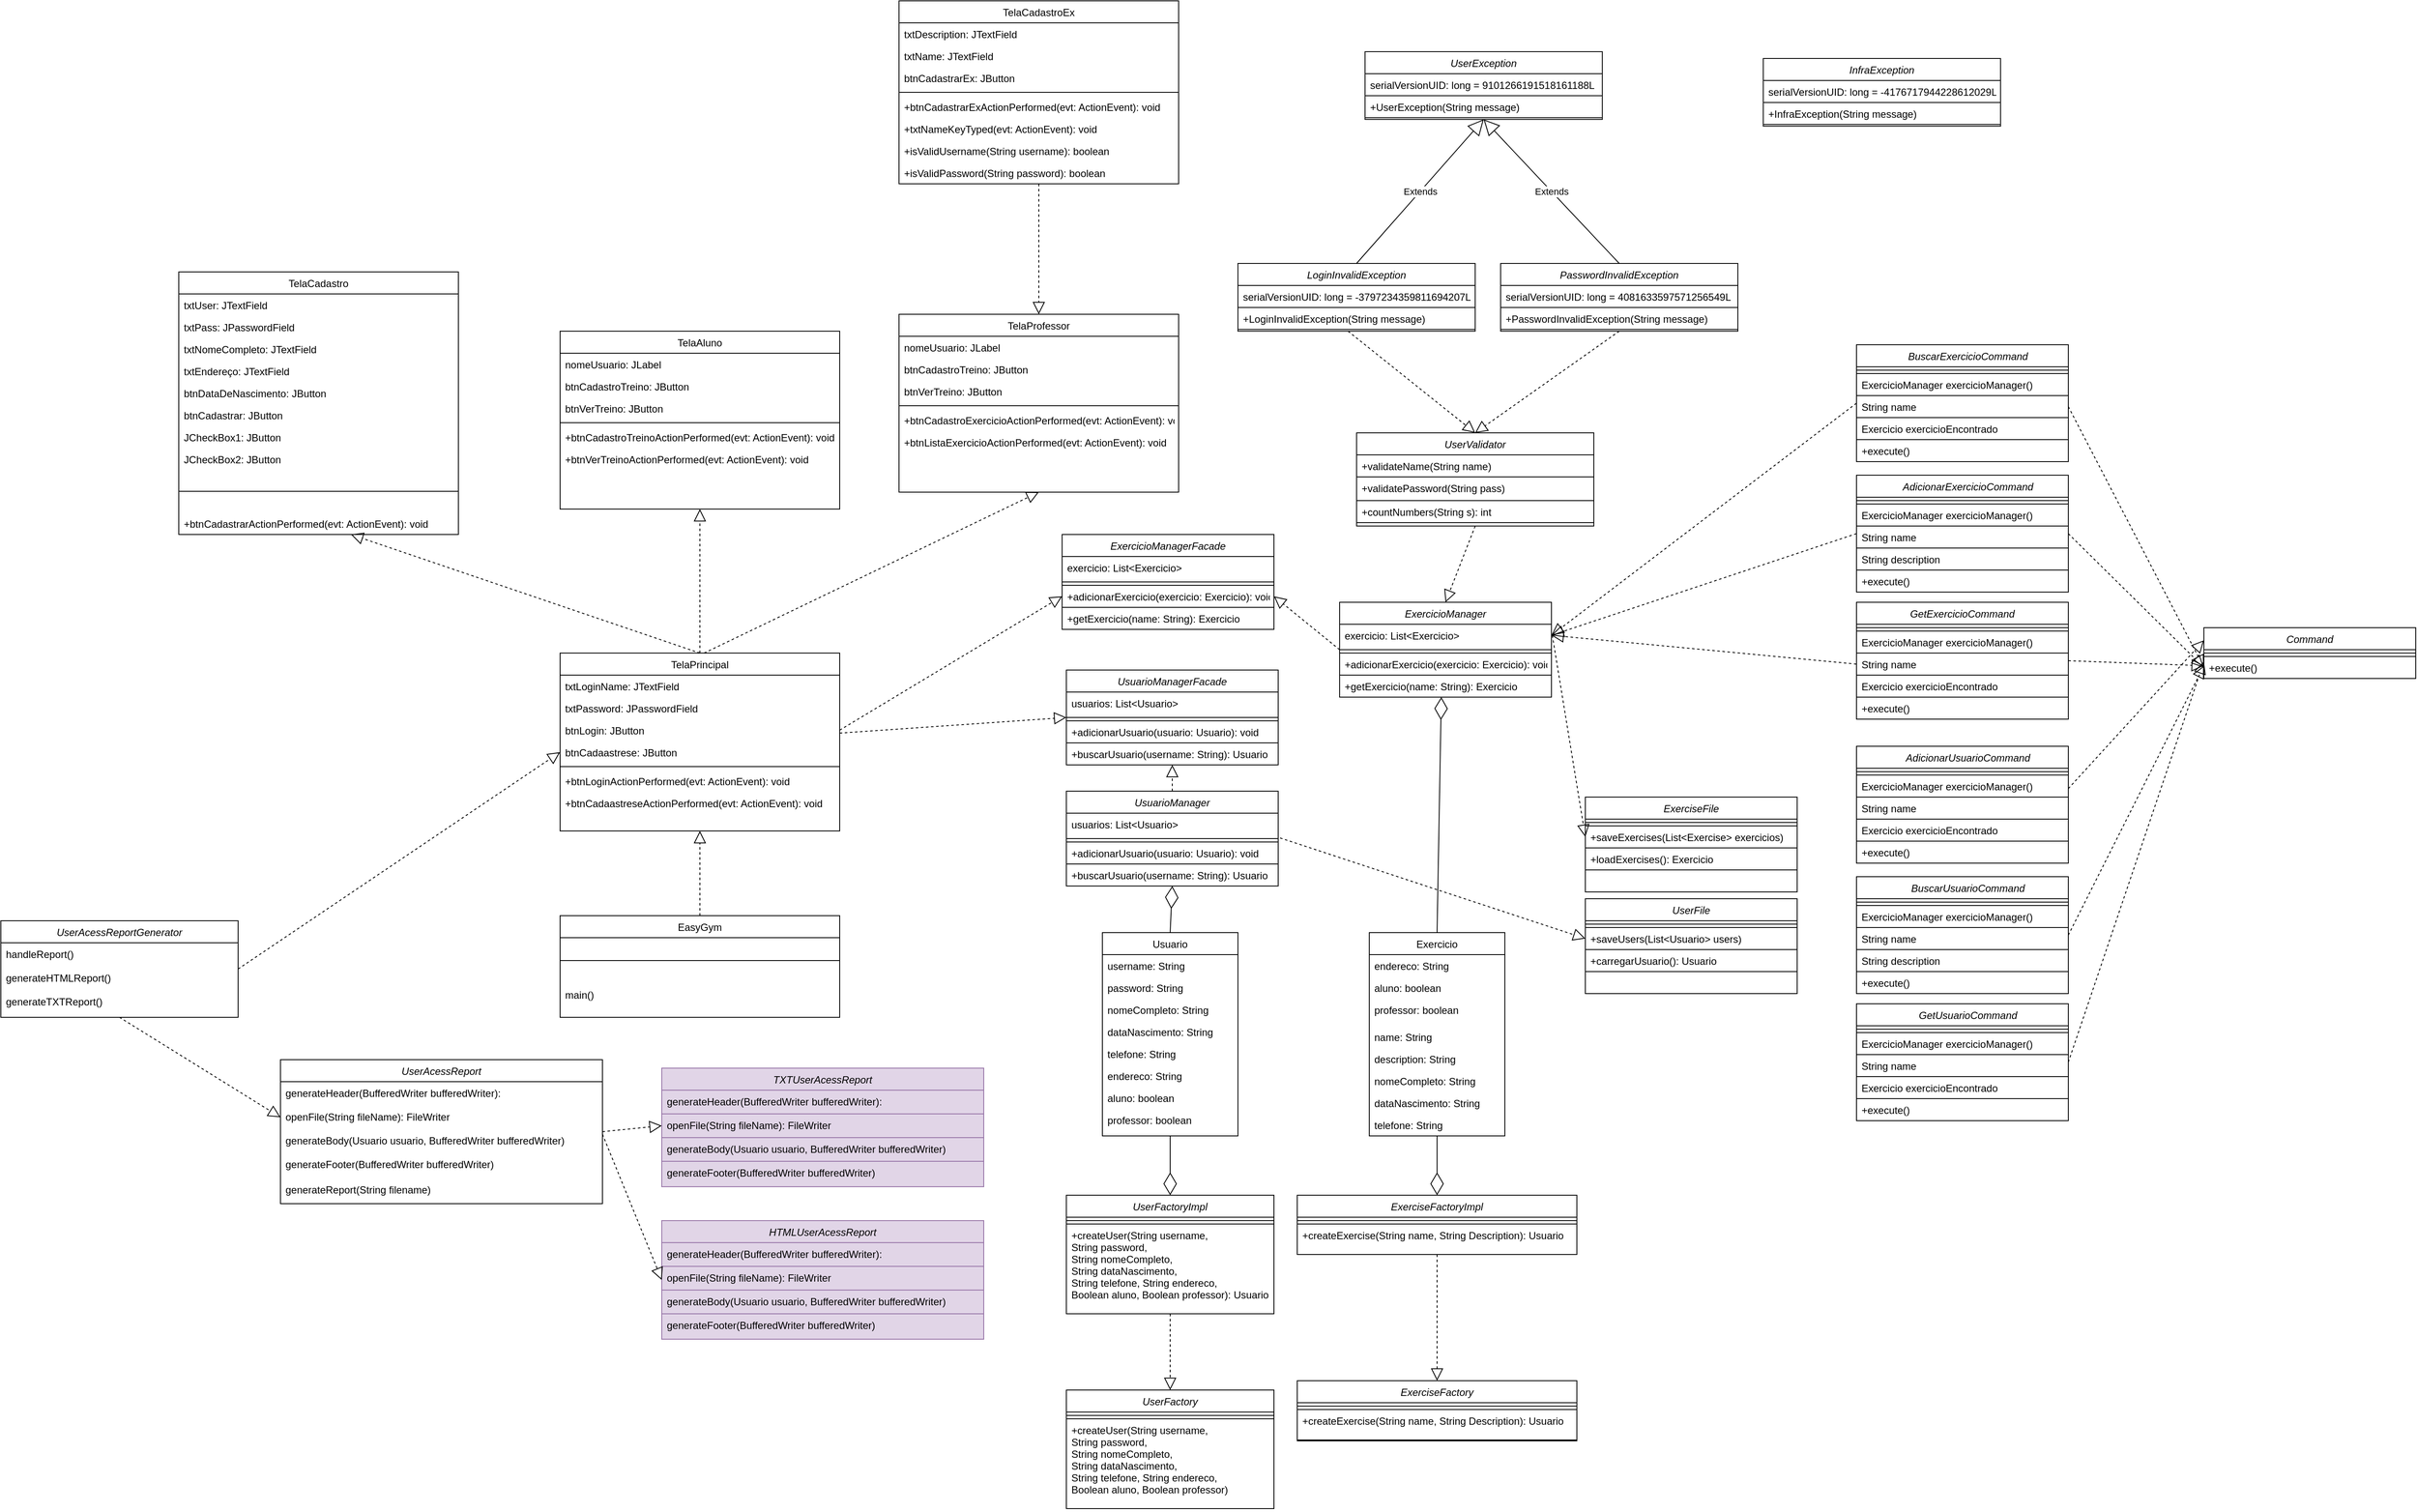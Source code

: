 <mxfile version="22.1.0" type="github">
  <diagram id="C5RBs43oDa-KdzZeNtuy" name="Page-1">
    <mxGraphModel dx="2911" dy="1852" grid="1" gridSize="10" guides="1" tooltips="1" connect="1" arrows="1" fold="1" page="1" pageScale="1" pageWidth="827" pageHeight="1169" math="0" shadow="0">
      <root>
        <mxCell id="WIyWlLk6GJQsqaUBKTNV-0" />
        <mxCell id="WIyWlLk6GJQsqaUBKTNV-1" parent="WIyWlLk6GJQsqaUBKTNV-0" />
        <mxCell id="zkfFHV4jXpPFQw0GAbJ--0" value="UsuarioManager" style="swimlane;fontStyle=2;align=center;verticalAlign=top;childLayout=stackLayout;horizontal=1;startSize=26;horizontalStack=0;resizeParent=1;resizeLast=0;collapsible=1;marginBottom=0;rounded=0;shadow=0;strokeWidth=1;" parent="WIyWlLk6GJQsqaUBKTNV-1" vertex="1">
          <mxGeometry x="-122.5" y="473" width="250" height="112" as="geometry">
            <mxRectangle x="230" y="140" width="160" height="26" as="alternateBounds" />
          </mxGeometry>
        </mxCell>
        <mxCell id="zkfFHV4jXpPFQw0GAbJ--1" value="usuarios: List&lt;Usuario&gt;&#xa;" style="text;align=left;verticalAlign=top;spacingLeft=4;spacingRight=4;overflow=hidden;rotatable=0;points=[[0,0.5],[1,0.5]];portConstraint=eastwest;" parent="zkfFHV4jXpPFQw0GAbJ--0" vertex="1">
          <mxGeometry y="26" width="250" height="26" as="geometry" />
        </mxCell>
        <mxCell id="zkfFHV4jXpPFQw0GAbJ--4" value="" style="line;html=1;strokeWidth=1;align=left;verticalAlign=middle;spacingTop=-1;spacingLeft=3;spacingRight=3;rotatable=0;labelPosition=right;points=[];portConstraint=eastwest;" parent="zkfFHV4jXpPFQw0GAbJ--0" vertex="1">
          <mxGeometry y="52" width="250" height="8" as="geometry" />
        </mxCell>
        <mxCell id="zkfFHV4jXpPFQw0GAbJ--5" value=" +adicionarUsuario(usuario: Usuario): void" style="text;align=left;verticalAlign=top;spacingLeft=4;spacingRight=4;overflow=hidden;rotatable=0;points=[[0,0.5],[1,0.5]];portConstraint=eastwest;fillColor=#FFFFFF;strokeColor=#000000;" parent="zkfFHV4jXpPFQw0GAbJ--0" vertex="1">
          <mxGeometry y="60" width="250" height="26" as="geometry" />
        </mxCell>
        <mxCell id="6tYOEddabBKEpHNncQIJ-4" value="+buscarUsuario(username: String): Usuario" style="text;align=left;verticalAlign=top;spacingLeft=4;spacingRight=4;overflow=hidden;rotatable=0;points=[[0,0.5],[1,0.5]];portConstraint=eastwest;fillColor=#FFFFFF;strokeColor=#000000;" parent="zkfFHV4jXpPFQw0GAbJ--0" vertex="1">
          <mxGeometry y="86" width="250" height="26" as="geometry" />
        </mxCell>
        <mxCell id="zkfFHV4jXpPFQw0GAbJ--6" value="Usuario" style="swimlane;fontStyle=0;align=center;verticalAlign=top;childLayout=stackLayout;horizontal=1;startSize=26;horizontalStack=0;resizeParent=1;resizeLast=0;collapsible=1;marginBottom=0;rounded=0;shadow=0;strokeWidth=1;" parent="WIyWlLk6GJQsqaUBKTNV-1" vertex="1">
          <mxGeometry x="-80" y="640" width="160" height="240" as="geometry">
            <mxRectangle x="130" y="380" width="160" height="26" as="alternateBounds" />
          </mxGeometry>
        </mxCell>
        <mxCell id="zkfFHV4jXpPFQw0GAbJ--7" value="username: String" style="text;align=left;verticalAlign=top;spacingLeft=4;spacingRight=4;overflow=hidden;rotatable=0;points=[[0,0.5],[1,0.5]];portConstraint=eastwest;" parent="zkfFHV4jXpPFQw0GAbJ--6" vertex="1">
          <mxGeometry y="26" width="160" height="26" as="geometry" />
        </mxCell>
        <mxCell id="zkfFHV4jXpPFQw0GAbJ--8" value="password: String " style="text;align=left;verticalAlign=top;spacingLeft=4;spacingRight=4;overflow=hidden;rotatable=0;points=[[0,0.5],[1,0.5]];portConstraint=eastwest;rounded=0;shadow=0;html=0;" parent="zkfFHV4jXpPFQw0GAbJ--6" vertex="1">
          <mxGeometry y="52" width="160" height="26" as="geometry" />
        </mxCell>
        <mxCell id="6tYOEddabBKEpHNncQIJ-7" value="nomeCompleto: String" style="text;align=left;verticalAlign=top;spacingLeft=4;spacingRight=4;overflow=hidden;rotatable=0;points=[[0,0.5],[1,0.5]];portConstraint=eastwest;rounded=0;shadow=0;html=0;" parent="zkfFHV4jXpPFQw0GAbJ--6" vertex="1">
          <mxGeometry y="78" width="160" height="26" as="geometry" />
        </mxCell>
        <mxCell id="6tYOEddabBKEpHNncQIJ-8" value="dataNascimento: String" style="text;align=left;verticalAlign=top;spacingLeft=4;spacingRight=4;overflow=hidden;rotatable=0;points=[[0,0.5],[1,0.5]];portConstraint=eastwest;rounded=0;shadow=0;html=0;" parent="zkfFHV4jXpPFQw0GAbJ--6" vertex="1">
          <mxGeometry y="104" width="160" height="26" as="geometry" />
        </mxCell>
        <mxCell id="6tYOEddabBKEpHNncQIJ-9" value=" telefone: String" style="text;align=left;verticalAlign=top;spacingLeft=4;spacingRight=4;overflow=hidden;rotatable=0;points=[[0,0.5],[1,0.5]];portConstraint=eastwest;rounded=0;shadow=0;html=0;" parent="zkfFHV4jXpPFQw0GAbJ--6" vertex="1">
          <mxGeometry y="130" width="160" height="26" as="geometry" />
        </mxCell>
        <mxCell id="6tYOEddabBKEpHNncQIJ-10" value="endereco: String " style="text;align=left;verticalAlign=top;spacingLeft=4;spacingRight=4;overflow=hidden;rotatable=0;points=[[0,0.5],[1,0.5]];portConstraint=eastwest;rounded=0;shadow=0;html=0;" parent="zkfFHV4jXpPFQw0GAbJ--6" vertex="1">
          <mxGeometry y="156" width="160" height="26" as="geometry" />
        </mxCell>
        <mxCell id="6tYOEddabBKEpHNncQIJ-11" value="aluno: boolean" style="text;align=left;verticalAlign=top;spacingLeft=4;spacingRight=4;overflow=hidden;rotatable=0;points=[[0,0.5],[1,0.5]];portConstraint=eastwest;rounded=0;shadow=0;html=0;" parent="zkfFHV4jXpPFQw0GAbJ--6" vertex="1">
          <mxGeometry y="182" width="160" height="26" as="geometry" />
        </mxCell>
        <mxCell id="6tYOEddabBKEpHNncQIJ-12" value=" professor: boolean" style="text;align=left;verticalAlign=top;spacingLeft=4;spacingRight=4;overflow=hidden;rotatable=0;points=[[0,0.5],[1,0.5]];portConstraint=eastwest;rounded=0;shadow=0;html=0;" parent="zkfFHV4jXpPFQw0GAbJ--6" vertex="1">
          <mxGeometry y="208" width="160" height="32" as="geometry" />
        </mxCell>
        <mxCell id="zkfFHV4jXpPFQw0GAbJ--17" value="TelaPrincipal" style="swimlane;fontStyle=0;align=center;verticalAlign=top;childLayout=stackLayout;horizontal=1;startSize=26;horizontalStack=0;resizeParent=1;resizeLast=0;collapsible=1;marginBottom=0;rounded=0;shadow=0;strokeWidth=1;" parent="WIyWlLk6GJQsqaUBKTNV-1" vertex="1">
          <mxGeometry x="-720" y="310" width="330" height="210" as="geometry">
            <mxRectangle x="550" y="140" width="160" height="26" as="alternateBounds" />
          </mxGeometry>
        </mxCell>
        <mxCell id="zkfFHV4jXpPFQw0GAbJ--18" value="txtLoginName: JTextField" style="text;align=left;verticalAlign=top;spacingLeft=4;spacingRight=4;overflow=hidden;rotatable=0;points=[[0,0.5],[1,0.5]];portConstraint=eastwest;" parent="zkfFHV4jXpPFQw0GAbJ--17" vertex="1">
          <mxGeometry y="26" width="330" height="26" as="geometry" />
        </mxCell>
        <mxCell id="zkfFHV4jXpPFQw0GAbJ--19" value=" txtPassword: JPasswordField" style="text;align=left;verticalAlign=top;spacingLeft=4;spacingRight=4;overflow=hidden;rotatable=0;points=[[0,0.5],[1,0.5]];portConstraint=eastwest;rounded=0;shadow=0;html=0;" parent="zkfFHV4jXpPFQw0GAbJ--17" vertex="1">
          <mxGeometry y="52" width="330" height="26" as="geometry" />
        </mxCell>
        <mxCell id="zkfFHV4jXpPFQw0GAbJ--20" value="btnLogin: JButton" style="text;align=left;verticalAlign=top;spacingLeft=4;spacingRight=4;overflow=hidden;rotatable=0;points=[[0,0.5],[1,0.5]];portConstraint=eastwest;rounded=0;shadow=0;html=0;" parent="zkfFHV4jXpPFQw0GAbJ--17" vertex="1">
          <mxGeometry y="78" width="330" height="26" as="geometry" />
        </mxCell>
        <mxCell id="zkfFHV4jXpPFQw0GAbJ--21" value="btnCadaastrese: JButton" style="text;align=left;verticalAlign=top;spacingLeft=4;spacingRight=4;overflow=hidden;rotatable=0;points=[[0,0.5],[1,0.5]];portConstraint=eastwest;rounded=0;shadow=0;html=0;" parent="zkfFHV4jXpPFQw0GAbJ--17" vertex="1">
          <mxGeometry y="104" width="330" height="26" as="geometry" />
        </mxCell>
        <mxCell id="zkfFHV4jXpPFQw0GAbJ--23" value="" style="line;html=1;strokeWidth=1;align=left;verticalAlign=middle;spacingTop=-1;spacingLeft=3;spacingRight=3;rotatable=0;labelPosition=right;points=[];portConstraint=eastwest;" parent="zkfFHV4jXpPFQw0GAbJ--17" vertex="1">
          <mxGeometry y="130" width="330" height="8" as="geometry" />
        </mxCell>
        <mxCell id="zkfFHV4jXpPFQw0GAbJ--24" value="+btnLoginActionPerformed(evt: ActionEvent): void" style="text;align=left;verticalAlign=top;spacingLeft=4;spacingRight=4;overflow=hidden;rotatable=0;points=[[0,0.5],[1,0.5]];portConstraint=eastwest;" parent="zkfFHV4jXpPFQw0GAbJ--17" vertex="1">
          <mxGeometry y="138" width="330" height="26" as="geometry" />
        </mxCell>
        <mxCell id="zkfFHV4jXpPFQw0GAbJ--25" value=" +btnCadaastreseActionPerformed(evt: ActionEvent): void" style="text;align=left;verticalAlign=top;spacingLeft=4;spacingRight=4;overflow=hidden;rotatable=0;points=[[0,0.5],[1,0.5]];portConstraint=eastwest;" parent="zkfFHV4jXpPFQw0GAbJ--17" vertex="1">
          <mxGeometry y="164" width="330" height="26" as="geometry" />
        </mxCell>
        <mxCell id="74SMg4BTCEV3EmqaShZu-0" value="EasyGym" style="swimlane;fontStyle=0;align=center;verticalAlign=top;childLayout=stackLayout;horizontal=1;startSize=26;horizontalStack=0;resizeParent=1;resizeLast=0;collapsible=1;marginBottom=0;rounded=0;shadow=0;strokeWidth=1;" parent="WIyWlLk6GJQsqaUBKTNV-1" vertex="1">
          <mxGeometry x="-720" y="620" width="330" height="120" as="geometry">
            <mxRectangle x="550" y="140" width="160" height="26" as="alternateBounds" />
          </mxGeometry>
        </mxCell>
        <mxCell id="74SMg4BTCEV3EmqaShZu-5" value="" style="line;html=1;strokeWidth=1;align=left;verticalAlign=middle;spacingTop=-1;spacingLeft=3;spacingRight=3;rotatable=0;labelPosition=right;points=[];portConstraint=eastwest;" parent="74SMg4BTCEV3EmqaShZu-0" vertex="1">
          <mxGeometry y="26" width="330" height="54" as="geometry" />
        </mxCell>
        <mxCell id="74SMg4BTCEV3EmqaShZu-6" value="main()" style="text;align=left;verticalAlign=top;spacingLeft=4;spacingRight=4;overflow=hidden;rotatable=0;points=[[0,0.5],[1,0.5]];portConstraint=eastwest;" parent="74SMg4BTCEV3EmqaShZu-0" vertex="1">
          <mxGeometry y="80" width="330" height="26" as="geometry" />
        </mxCell>
        <mxCell id="74SMg4BTCEV3EmqaShZu-9" value="" style="endArrow=block;dashed=1;endFill=0;endSize=12;html=1;rounded=0;exitX=0.5;exitY=0;exitDx=0;exitDy=0;entryX=0.5;entryY=1;entryDx=0;entryDy=0;" parent="WIyWlLk6GJQsqaUBKTNV-1" source="74SMg4BTCEV3EmqaShZu-0" target="zkfFHV4jXpPFQw0GAbJ--17" edge="1">
          <mxGeometry width="160" relative="1" as="geometry">
            <mxPoint x="-520" y="610" as="sourcePoint" />
            <mxPoint x="-360" y="610" as="targetPoint" />
          </mxGeometry>
        </mxCell>
        <mxCell id="74SMg4BTCEV3EmqaShZu-10" value="TelaCadastro" style="swimlane;fontStyle=0;align=center;verticalAlign=top;childLayout=stackLayout;horizontal=1;startSize=26;horizontalStack=0;resizeParent=1;resizeLast=0;collapsible=1;marginBottom=0;rounded=0;shadow=0;strokeWidth=1;" parent="WIyWlLk6GJQsqaUBKTNV-1" vertex="1">
          <mxGeometry x="-1170" y="-140" width="330" height="310" as="geometry">
            <mxRectangle x="550" y="140" width="160" height="26" as="alternateBounds" />
          </mxGeometry>
        </mxCell>
        <mxCell id="74SMg4BTCEV3EmqaShZu-11" value="txtUser: JTextField" style="text;align=left;verticalAlign=top;spacingLeft=4;spacingRight=4;overflow=hidden;rotatable=0;points=[[0,0.5],[1,0.5]];portConstraint=eastwest;" parent="74SMg4BTCEV3EmqaShZu-10" vertex="1">
          <mxGeometry y="26" width="330" height="26" as="geometry" />
        </mxCell>
        <mxCell id="74SMg4BTCEV3EmqaShZu-12" value=" txtPass: JPasswordField" style="text;align=left;verticalAlign=top;spacingLeft=4;spacingRight=4;overflow=hidden;rotatable=0;points=[[0,0.5],[1,0.5]];portConstraint=eastwest;rounded=0;shadow=0;html=0;" parent="74SMg4BTCEV3EmqaShZu-10" vertex="1">
          <mxGeometry y="52" width="330" height="26" as="geometry" />
        </mxCell>
        <mxCell id="74SMg4BTCEV3EmqaShZu-13" value="txtNomeCompleto: JTextField" style="text;align=left;verticalAlign=top;spacingLeft=4;spacingRight=4;overflow=hidden;rotatable=0;points=[[0,0.5],[1,0.5]];portConstraint=eastwest;rounded=0;shadow=0;html=0;" parent="74SMg4BTCEV3EmqaShZu-10" vertex="1">
          <mxGeometry y="78" width="330" height="26" as="geometry" />
        </mxCell>
        <mxCell id="74SMg4BTCEV3EmqaShZu-14" value="txtEndereço: JTextField" style="text;align=left;verticalAlign=top;spacingLeft=4;spacingRight=4;overflow=hidden;rotatable=0;points=[[0,0.5],[1,0.5]];portConstraint=eastwest;rounded=0;shadow=0;html=0;" parent="74SMg4BTCEV3EmqaShZu-10" vertex="1">
          <mxGeometry y="104" width="330" height="26" as="geometry" />
        </mxCell>
        <mxCell id="74SMg4BTCEV3EmqaShZu-21" value="btnDataDeNascimento: JButton" style="text;align=left;verticalAlign=top;spacingLeft=4;spacingRight=4;overflow=hidden;rotatable=0;points=[[0,0.5],[1,0.5]];portConstraint=eastwest;rounded=0;shadow=0;html=0;" parent="74SMg4BTCEV3EmqaShZu-10" vertex="1">
          <mxGeometry y="130" width="330" height="26" as="geometry" />
        </mxCell>
        <mxCell id="74SMg4BTCEV3EmqaShZu-22" value="btnCadastrar: JButton" style="text;align=left;verticalAlign=top;spacingLeft=4;spacingRight=4;overflow=hidden;rotatable=0;points=[[0,0.5],[1,0.5]];portConstraint=eastwest;rounded=0;shadow=0;html=0;" parent="74SMg4BTCEV3EmqaShZu-10" vertex="1">
          <mxGeometry y="156" width="330" height="26" as="geometry" />
        </mxCell>
        <mxCell id="74SMg4BTCEV3EmqaShZu-23" value="JCheckBox1: JButton" style="text;align=left;verticalAlign=top;spacingLeft=4;spacingRight=4;overflow=hidden;rotatable=0;points=[[0,0.5],[1,0.5]];portConstraint=eastwest;rounded=0;shadow=0;html=0;" parent="74SMg4BTCEV3EmqaShZu-10" vertex="1">
          <mxGeometry y="182" width="330" height="26" as="geometry" />
        </mxCell>
        <mxCell id="74SMg4BTCEV3EmqaShZu-24" value="JCheckBox2: JButton" style="text;align=left;verticalAlign=top;spacingLeft=4;spacingRight=4;overflow=hidden;rotatable=0;points=[[0,0.5],[1,0.5]];portConstraint=eastwest;rounded=0;shadow=0;html=0;" parent="74SMg4BTCEV3EmqaShZu-10" vertex="1">
          <mxGeometry y="208" width="330" height="26" as="geometry" />
        </mxCell>
        <mxCell id="74SMg4BTCEV3EmqaShZu-15" value="" style="line;html=1;strokeWidth=1;align=left;verticalAlign=middle;spacingTop=-1;spacingLeft=3;spacingRight=3;rotatable=0;labelPosition=right;points=[];portConstraint=eastwest;" parent="74SMg4BTCEV3EmqaShZu-10" vertex="1">
          <mxGeometry y="234" width="330" height="50" as="geometry" />
        </mxCell>
        <mxCell id="74SMg4BTCEV3EmqaShZu-17" value=" +btnCadastrarActionPerformed(evt: ActionEvent): void" style="text;align=left;verticalAlign=top;spacingLeft=4;spacingRight=4;overflow=hidden;rotatable=0;points=[[0,0.5],[1,0.5]];portConstraint=eastwest;" parent="74SMg4BTCEV3EmqaShZu-10" vertex="1">
          <mxGeometry y="284" width="330" height="26" as="geometry" />
        </mxCell>
        <mxCell id="74SMg4BTCEV3EmqaShZu-25" value="" style="endArrow=block;dashed=1;endFill=0;endSize=12;html=1;rounded=0;exitX=0.5;exitY=0;exitDx=0;exitDy=0;" parent="WIyWlLk6GJQsqaUBKTNV-1" source="zkfFHV4jXpPFQw0GAbJ--17" target="74SMg4BTCEV3EmqaShZu-17" edge="1">
          <mxGeometry width="160" relative="1" as="geometry">
            <mxPoint x="-555.56" y="280" as="sourcePoint" />
            <mxPoint x="-555.56" y="180" as="targetPoint" />
          </mxGeometry>
        </mxCell>
        <mxCell id="74SMg4BTCEV3EmqaShZu-26" value="TelaAluno" style="swimlane;fontStyle=0;align=center;verticalAlign=top;childLayout=stackLayout;horizontal=1;startSize=26;horizontalStack=0;resizeParent=1;resizeLast=0;collapsible=1;marginBottom=0;rounded=0;shadow=0;strokeWidth=1;" parent="WIyWlLk6GJQsqaUBKTNV-1" vertex="1">
          <mxGeometry x="-720" y="-70" width="330" height="210" as="geometry">
            <mxRectangle x="550" y="140" width="160" height="26" as="alternateBounds" />
          </mxGeometry>
        </mxCell>
        <mxCell id="74SMg4BTCEV3EmqaShZu-27" value="nomeUsuario: JLabel" style="text;align=left;verticalAlign=top;spacingLeft=4;spacingRight=4;overflow=hidden;rotatable=0;points=[[0,0.5],[1,0.5]];portConstraint=eastwest;" parent="74SMg4BTCEV3EmqaShZu-26" vertex="1">
          <mxGeometry y="26" width="330" height="26" as="geometry" />
        </mxCell>
        <mxCell id="74SMg4BTCEV3EmqaShZu-28" value="btnCadastroTreino: JButton" style="text;align=left;verticalAlign=top;spacingLeft=4;spacingRight=4;overflow=hidden;rotatable=0;points=[[0,0.5],[1,0.5]];portConstraint=eastwest;rounded=0;shadow=0;html=0;" parent="74SMg4BTCEV3EmqaShZu-26" vertex="1">
          <mxGeometry y="52" width="330" height="26" as="geometry" />
        </mxCell>
        <mxCell id="74SMg4BTCEV3EmqaShZu-29" value="btnVerTreino: JButton" style="text;align=left;verticalAlign=top;spacingLeft=4;spacingRight=4;overflow=hidden;rotatable=0;points=[[0,0.5],[1,0.5]];portConstraint=eastwest;rounded=0;shadow=0;html=0;" parent="74SMg4BTCEV3EmqaShZu-26" vertex="1">
          <mxGeometry y="78" width="330" height="26" as="geometry" />
        </mxCell>
        <mxCell id="74SMg4BTCEV3EmqaShZu-31" value="" style="line;html=1;strokeWidth=1;align=left;verticalAlign=middle;spacingTop=-1;spacingLeft=3;spacingRight=3;rotatable=0;labelPosition=right;points=[];portConstraint=eastwest;" parent="74SMg4BTCEV3EmqaShZu-26" vertex="1">
          <mxGeometry y="104" width="330" height="8" as="geometry" />
        </mxCell>
        <mxCell id="74SMg4BTCEV3EmqaShZu-32" value="+btnCadastroTreinoActionPerformed(evt: ActionEvent): void" style="text;align=left;verticalAlign=top;spacingLeft=4;spacingRight=4;overflow=hidden;rotatable=0;points=[[0,0.5],[1,0.5]];portConstraint=eastwest;" parent="74SMg4BTCEV3EmqaShZu-26" vertex="1">
          <mxGeometry y="112" width="330" height="26" as="geometry" />
        </mxCell>
        <mxCell id="74SMg4BTCEV3EmqaShZu-33" value=" +btnVerTreinoActionPerformed(evt: ActionEvent): void" style="text;align=left;verticalAlign=top;spacingLeft=4;spacingRight=4;overflow=hidden;rotatable=0;points=[[0,0.5],[1,0.5]];portConstraint=eastwest;" parent="74SMg4BTCEV3EmqaShZu-26" vertex="1">
          <mxGeometry y="138" width="330" height="26" as="geometry" />
        </mxCell>
        <mxCell id="74SMg4BTCEV3EmqaShZu-34" value="" style="endArrow=block;dashed=1;endFill=0;endSize=12;html=1;rounded=0;exitX=0.5;exitY=0;exitDx=0;exitDy=0;entryX=0.5;entryY=1;entryDx=0;entryDy=0;" parent="WIyWlLk6GJQsqaUBKTNV-1" source="zkfFHV4jXpPFQw0GAbJ--17" target="74SMg4BTCEV3EmqaShZu-26" edge="1">
          <mxGeometry width="160" relative="1" as="geometry">
            <mxPoint x="-360" y="310" as="sourcePoint" />
            <mxPoint x="-680" y="170" as="targetPoint" />
          </mxGeometry>
        </mxCell>
        <mxCell id="74SMg4BTCEV3EmqaShZu-35" value="TelaProfessor" style="swimlane;fontStyle=0;align=center;verticalAlign=top;childLayout=stackLayout;horizontal=1;startSize=26;horizontalStack=0;resizeParent=1;resizeLast=0;collapsible=1;marginBottom=0;rounded=0;shadow=0;strokeWidth=1;" parent="WIyWlLk6GJQsqaUBKTNV-1" vertex="1">
          <mxGeometry x="-320" y="-90" width="330" height="210" as="geometry">
            <mxRectangle x="550" y="140" width="160" height="26" as="alternateBounds" />
          </mxGeometry>
        </mxCell>
        <mxCell id="74SMg4BTCEV3EmqaShZu-36" value="nomeUsuario: JLabel" style="text;align=left;verticalAlign=top;spacingLeft=4;spacingRight=4;overflow=hidden;rotatable=0;points=[[0,0.5],[1,0.5]];portConstraint=eastwest;" parent="74SMg4BTCEV3EmqaShZu-35" vertex="1">
          <mxGeometry y="26" width="330" height="26" as="geometry" />
        </mxCell>
        <mxCell id="74SMg4BTCEV3EmqaShZu-37" value="btnCadastroTreino: JButton" style="text;align=left;verticalAlign=top;spacingLeft=4;spacingRight=4;overflow=hidden;rotatable=0;points=[[0,0.5],[1,0.5]];portConstraint=eastwest;rounded=0;shadow=0;html=0;" parent="74SMg4BTCEV3EmqaShZu-35" vertex="1">
          <mxGeometry y="52" width="330" height="26" as="geometry" />
        </mxCell>
        <mxCell id="74SMg4BTCEV3EmqaShZu-38" value="btnVerTreino: JButton" style="text;align=left;verticalAlign=top;spacingLeft=4;spacingRight=4;overflow=hidden;rotatable=0;points=[[0,0.5],[1,0.5]];portConstraint=eastwest;rounded=0;shadow=0;html=0;" parent="74SMg4BTCEV3EmqaShZu-35" vertex="1">
          <mxGeometry y="78" width="330" height="26" as="geometry" />
        </mxCell>
        <mxCell id="74SMg4BTCEV3EmqaShZu-39" value="" style="line;html=1;strokeWidth=1;align=left;verticalAlign=middle;spacingTop=-1;spacingLeft=3;spacingRight=3;rotatable=0;labelPosition=right;points=[];portConstraint=eastwest;" parent="74SMg4BTCEV3EmqaShZu-35" vertex="1">
          <mxGeometry y="104" width="330" height="8" as="geometry" />
        </mxCell>
        <mxCell id="74SMg4BTCEV3EmqaShZu-40" value="+btnCadastroExercicioActionPerformed(evt: ActionEvent): void" style="text;align=left;verticalAlign=top;spacingLeft=4;spacingRight=4;overflow=hidden;rotatable=0;points=[[0,0.5],[1,0.5]];portConstraint=eastwest;" parent="74SMg4BTCEV3EmqaShZu-35" vertex="1">
          <mxGeometry y="112" width="330" height="26" as="geometry" />
        </mxCell>
        <mxCell id="74SMg4BTCEV3EmqaShZu-41" value=" +btnListaExercicioActionPerformed(evt: ActionEvent): void" style="text;align=left;verticalAlign=top;spacingLeft=4;spacingRight=4;overflow=hidden;rotatable=0;points=[[0,0.5],[1,0.5]];portConstraint=eastwest;" parent="74SMg4BTCEV3EmqaShZu-35" vertex="1">
          <mxGeometry y="138" width="330" height="26" as="geometry" />
        </mxCell>
        <mxCell id="74SMg4BTCEV3EmqaShZu-42" value="" style="endArrow=block;dashed=1;endFill=0;endSize=12;html=1;rounded=0;entryX=0.5;entryY=1;entryDx=0;entryDy=0;" parent="WIyWlLk6GJQsqaUBKTNV-1" target="74SMg4BTCEV3EmqaShZu-35" edge="1">
          <mxGeometry width="160" relative="1" as="geometry">
            <mxPoint x="-550" y="310" as="sourcePoint" />
            <mxPoint x="-545" y="150" as="targetPoint" />
          </mxGeometry>
        </mxCell>
        <mxCell id="74SMg4BTCEV3EmqaShZu-43" value="" style="endArrow=block;dashed=1;endFill=0;endSize=12;html=1;rounded=0;exitX=1;exitY=0.5;exitDx=0;exitDy=0;entryX=0;entryY=0.5;entryDx=0;entryDy=0;" parent="WIyWlLk6GJQsqaUBKTNV-1" source="zkfFHV4jXpPFQw0GAbJ--20" target="B-y8xN9OmAP0AjhIyp-N-39" edge="1">
          <mxGeometry width="160" relative="1" as="geometry">
            <mxPoint x="-400" y="360.0" as="sourcePoint" />
            <mxPoint x="110" y="210" as="targetPoint" />
            <Array as="points" />
          </mxGeometry>
        </mxCell>
        <mxCell id="74SMg4BTCEV3EmqaShZu-44" value="" style="endArrow=diamondThin;endFill=0;endSize=24;html=1;rounded=0;exitX=0.5;exitY=0;exitDx=0;exitDy=0;entryX=0.5;entryY=1;entryDx=0;entryDy=0;" parent="WIyWlLk6GJQsqaUBKTNV-1" source="zkfFHV4jXpPFQw0GAbJ--6" target="zkfFHV4jXpPFQw0GAbJ--0" edge="1">
          <mxGeometry width="160" relative="1" as="geometry">
            <mxPoint x="110" y="570" as="sourcePoint" />
            <mxPoint x="270" y="570" as="targetPoint" />
          </mxGeometry>
        </mxCell>
        <mxCell id="74SMg4BTCEV3EmqaShZu-53" value="ExercicioManager" style="swimlane;fontStyle=2;align=center;verticalAlign=top;childLayout=stackLayout;horizontal=1;startSize=26;horizontalStack=0;resizeParent=1;resizeLast=0;collapsible=1;marginBottom=0;rounded=0;shadow=0;strokeWidth=1;" parent="WIyWlLk6GJQsqaUBKTNV-1" vertex="1">
          <mxGeometry x="200" y="250" width="250" height="112" as="geometry">
            <mxRectangle x="230" y="140" width="160" height="26" as="alternateBounds" />
          </mxGeometry>
        </mxCell>
        <mxCell id="74SMg4BTCEV3EmqaShZu-54" value="exercicio: List&lt;Exercicio&gt;&#xa;" style="text;align=left;verticalAlign=top;spacingLeft=4;spacingRight=4;overflow=hidden;rotatable=0;points=[[0,0.5],[1,0.5]];portConstraint=eastwest;" parent="74SMg4BTCEV3EmqaShZu-53" vertex="1">
          <mxGeometry y="26" width="250" height="26" as="geometry" />
        </mxCell>
        <mxCell id="74SMg4BTCEV3EmqaShZu-55" value="" style="line;html=1;strokeWidth=1;align=left;verticalAlign=middle;spacingTop=-1;spacingLeft=3;spacingRight=3;rotatable=0;labelPosition=right;points=[];portConstraint=eastwest;" parent="74SMg4BTCEV3EmqaShZu-53" vertex="1">
          <mxGeometry y="52" width="250" height="8" as="geometry" />
        </mxCell>
        <mxCell id="74SMg4BTCEV3EmqaShZu-56" value=" +adicionarExercicio(exercicio: Exercicio): void" style="text;align=left;verticalAlign=top;spacingLeft=4;spacingRight=4;overflow=hidden;rotatable=0;points=[[0,0.5],[1,0.5]];portConstraint=eastwest;fillColor=#FFFFFF;strokeColor=#000000;" parent="74SMg4BTCEV3EmqaShZu-53" vertex="1">
          <mxGeometry y="60" width="250" height="26" as="geometry" />
        </mxCell>
        <mxCell id="74SMg4BTCEV3EmqaShZu-57" value="+getExercicio(name: String): Exercicio" style="text;align=left;verticalAlign=top;spacingLeft=4;spacingRight=4;overflow=hidden;rotatable=0;points=[[0,0.5],[1,0.5]];portConstraint=eastwest;fillColor=#FFFFFF;strokeColor=#000000;" parent="74SMg4BTCEV3EmqaShZu-53" vertex="1">
          <mxGeometry y="86" width="250" height="26" as="geometry" />
        </mxCell>
        <mxCell id="74SMg4BTCEV3EmqaShZu-58" value="Exercicio" style="swimlane;fontStyle=0;align=center;verticalAlign=top;childLayout=stackLayout;horizontal=1;startSize=26;horizontalStack=0;resizeParent=1;resizeLast=0;collapsible=1;marginBottom=0;rounded=0;shadow=0;strokeWidth=1;" parent="WIyWlLk6GJQsqaUBKTNV-1" vertex="1">
          <mxGeometry x="235" y="640" width="160" height="240" as="geometry">
            <mxRectangle x="130" y="380" width="160" height="26" as="alternateBounds" />
          </mxGeometry>
        </mxCell>
        <mxCell id="74SMg4BTCEV3EmqaShZu-64" value="endereco: String " style="text;align=left;verticalAlign=top;spacingLeft=4;spacingRight=4;overflow=hidden;rotatable=0;points=[[0,0.5],[1,0.5]];portConstraint=eastwest;rounded=0;shadow=0;html=0;" parent="74SMg4BTCEV3EmqaShZu-58" vertex="1">
          <mxGeometry y="26" width="160" height="26" as="geometry" />
        </mxCell>
        <mxCell id="74SMg4BTCEV3EmqaShZu-65" value="aluno: boolean" style="text;align=left;verticalAlign=top;spacingLeft=4;spacingRight=4;overflow=hidden;rotatable=0;points=[[0,0.5],[1,0.5]];portConstraint=eastwest;rounded=0;shadow=0;html=0;" parent="74SMg4BTCEV3EmqaShZu-58" vertex="1">
          <mxGeometry y="52" width="160" height="26" as="geometry" />
        </mxCell>
        <mxCell id="74SMg4BTCEV3EmqaShZu-66" value=" professor: boolean" style="text;align=left;verticalAlign=top;spacingLeft=4;spacingRight=4;overflow=hidden;rotatable=0;points=[[0,0.5],[1,0.5]];portConstraint=eastwest;rounded=0;shadow=0;html=0;" parent="74SMg4BTCEV3EmqaShZu-58" vertex="1">
          <mxGeometry y="78" width="160" height="32" as="geometry" />
        </mxCell>
        <mxCell id="74SMg4BTCEV3EmqaShZu-59" value="name: String" style="text;align=left;verticalAlign=top;spacingLeft=4;spacingRight=4;overflow=hidden;rotatable=0;points=[[0,0.5],[1,0.5]];portConstraint=eastwest;" parent="74SMg4BTCEV3EmqaShZu-58" vertex="1">
          <mxGeometry y="110" width="160" height="26" as="geometry" />
        </mxCell>
        <mxCell id="74SMg4BTCEV3EmqaShZu-60" value="description: String " style="text;align=left;verticalAlign=top;spacingLeft=4;spacingRight=4;overflow=hidden;rotatable=0;points=[[0,0.5],[1,0.5]];portConstraint=eastwest;rounded=0;shadow=0;html=0;" parent="74SMg4BTCEV3EmqaShZu-58" vertex="1">
          <mxGeometry y="136" width="160" height="26" as="geometry" />
        </mxCell>
        <mxCell id="74SMg4BTCEV3EmqaShZu-61" value="nomeCompleto: String" style="text;align=left;verticalAlign=top;spacingLeft=4;spacingRight=4;overflow=hidden;rotatable=0;points=[[0,0.5],[1,0.5]];portConstraint=eastwest;rounded=0;shadow=0;html=0;" parent="74SMg4BTCEV3EmqaShZu-58" vertex="1">
          <mxGeometry y="162" width="160" height="26" as="geometry" />
        </mxCell>
        <mxCell id="74SMg4BTCEV3EmqaShZu-62" value="dataNascimento: String" style="text;align=left;verticalAlign=top;spacingLeft=4;spacingRight=4;overflow=hidden;rotatable=0;points=[[0,0.5],[1,0.5]];portConstraint=eastwest;rounded=0;shadow=0;html=0;" parent="74SMg4BTCEV3EmqaShZu-58" vertex="1">
          <mxGeometry y="188" width="160" height="26" as="geometry" />
        </mxCell>
        <mxCell id="74SMg4BTCEV3EmqaShZu-63" value=" telefone: String" style="text;align=left;verticalAlign=top;spacingLeft=4;spacingRight=4;overflow=hidden;rotatable=0;points=[[0,0.5],[1,0.5]];portConstraint=eastwest;rounded=0;shadow=0;html=0;" parent="74SMg4BTCEV3EmqaShZu-58" vertex="1">
          <mxGeometry y="214" width="160" height="26" as="geometry" />
        </mxCell>
        <mxCell id="74SMg4BTCEV3EmqaShZu-67" value="" style="endArrow=diamondThin;endFill=0;endSize=24;html=1;rounded=0;exitX=0.5;exitY=0;exitDx=0;exitDy=0;entryX=0.5;entryY=1;entryDx=0;entryDy=0;" parent="WIyWlLk6GJQsqaUBKTNV-1" source="74SMg4BTCEV3EmqaShZu-58" edge="1">
          <mxGeometry width="160" relative="1" as="geometry">
            <mxPoint x="320" y="531" as="sourcePoint" />
            <mxPoint x="320" y="362" as="targetPoint" />
          </mxGeometry>
        </mxCell>
        <mxCell id="74SMg4BTCEV3EmqaShZu-68" value="" style="endArrow=block;dashed=1;endFill=0;endSize=12;html=1;rounded=0;entryX=0;entryY=0.5;entryDx=0;entryDy=0;exitX=1;exitY=0.5;exitDx=0;exitDy=0;" parent="WIyWlLk6GJQsqaUBKTNV-1" edge="1" target="B-y8xN9OmAP0AjhIyp-N-30">
          <mxGeometry width="160" relative="1" as="geometry">
            <mxPoint x="-390" y="404.5" as="sourcePoint" />
            <mxPoint x="-125" y="435.5" as="targetPoint" />
          </mxGeometry>
        </mxCell>
        <mxCell id="74SMg4BTCEV3EmqaShZu-69" value="UserFile" style="swimlane;fontStyle=2;align=center;verticalAlign=top;childLayout=stackLayout;horizontal=1;startSize=26;horizontalStack=0;resizeParent=1;resizeLast=0;collapsible=1;marginBottom=0;rounded=0;shadow=0;strokeWidth=1;" parent="WIyWlLk6GJQsqaUBKTNV-1" vertex="1">
          <mxGeometry x="490" y="600" width="250" height="112" as="geometry">
            <mxRectangle x="230" y="140" width="160" height="26" as="alternateBounds" />
          </mxGeometry>
        </mxCell>
        <mxCell id="74SMg4BTCEV3EmqaShZu-71" value="" style="line;html=1;strokeWidth=1;align=left;verticalAlign=middle;spacingTop=-1;spacingLeft=3;spacingRight=3;rotatable=0;labelPosition=right;points=[];portConstraint=eastwest;" parent="74SMg4BTCEV3EmqaShZu-69" vertex="1">
          <mxGeometry y="26" width="250" height="8" as="geometry" />
        </mxCell>
        <mxCell id="74SMg4BTCEV3EmqaShZu-72" value="+saveUsers(List&lt;Usuario&gt; users)" style="text;align=left;verticalAlign=top;spacingLeft=4;spacingRight=4;overflow=hidden;rotatable=0;points=[[0,0.5],[1,0.5]];portConstraint=eastwest;fillColor=#FFFFFF;strokeColor=#000000;" parent="74SMg4BTCEV3EmqaShZu-69" vertex="1">
          <mxGeometry y="34" width="250" height="26" as="geometry" />
        </mxCell>
        <mxCell id="74SMg4BTCEV3EmqaShZu-73" value="+carregarUsuario(): Usuario" style="text;align=left;verticalAlign=top;spacingLeft=4;spacingRight=4;overflow=hidden;rotatable=0;points=[[0,0.5],[1,0.5]];portConstraint=eastwest;fillColor=#FFFFFF;strokeColor=#000000;" parent="74SMg4BTCEV3EmqaShZu-69" vertex="1">
          <mxGeometry y="60" width="250" height="26" as="geometry" />
        </mxCell>
        <mxCell id="74SMg4BTCEV3EmqaShZu-74" value="" style="endArrow=block;dashed=1;endFill=0;endSize=12;html=1;rounded=0;entryX=0;entryY=0.5;entryDx=0;entryDy=0;exitX=1.009;exitY=1.125;exitDx=0;exitDy=0;exitPerimeter=0;" parent="WIyWlLk6GJQsqaUBKTNV-1" source="zkfFHV4jXpPFQw0GAbJ--1" target="74SMg4BTCEV3EmqaShZu-72" edge="1">
          <mxGeometry width="160" relative="1" as="geometry">
            <mxPoint x="-70" y="520" as="sourcePoint" />
            <mxPoint x="645" y="369" as="targetPoint" />
            <Array as="points" />
          </mxGeometry>
        </mxCell>
        <mxCell id="74SMg4BTCEV3EmqaShZu-75" value="ExerciseFile" style="swimlane;fontStyle=2;align=center;verticalAlign=top;childLayout=stackLayout;horizontal=1;startSize=26;horizontalStack=0;resizeParent=1;resizeLast=0;collapsible=1;marginBottom=0;rounded=0;shadow=0;strokeWidth=1;" parent="WIyWlLk6GJQsqaUBKTNV-1" vertex="1">
          <mxGeometry x="490" y="480" width="250" height="112" as="geometry">
            <mxRectangle x="230" y="140" width="160" height="26" as="alternateBounds" />
          </mxGeometry>
        </mxCell>
        <mxCell id="74SMg4BTCEV3EmqaShZu-76" value="" style="line;html=1;strokeWidth=1;align=left;verticalAlign=middle;spacingTop=-1;spacingLeft=3;spacingRight=3;rotatable=0;labelPosition=right;points=[];portConstraint=eastwest;" parent="74SMg4BTCEV3EmqaShZu-75" vertex="1">
          <mxGeometry y="26" width="250" height="8" as="geometry" />
        </mxCell>
        <mxCell id="74SMg4BTCEV3EmqaShZu-77" value="+saveExercises(List&lt;Exercise&gt; exercicios)" style="text;align=left;verticalAlign=top;spacingLeft=4;spacingRight=4;overflow=hidden;rotatable=0;points=[[0,0.5],[1,0.5]];portConstraint=eastwest;fillColor=#FFFFFF;strokeColor=#000000;" parent="74SMg4BTCEV3EmqaShZu-75" vertex="1">
          <mxGeometry y="34" width="250" height="26" as="geometry" />
        </mxCell>
        <mxCell id="74SMg4BTCEV3EmqaShZu-78" value="+loadExercises(): Exercicio" style="text;align=left;verticalAlign=top;spacingLeft=4;spacingRight=4;overflow=hidden;rotatable=0;points=[[0,0.5],[1,0.5]];portConstraint=eastwest;fillColor=#FFFFFF;strokeColor=#000000;" parent="74SMg4BTCEV3EmqaShZu-75" vertex="1">
          <mxGeometry y="60" width="250" height="26" as="geometry" />
        </mxCell>
        <mxCell id="74SMg4BTCEV3EmqaShZu-79" value="" style="endArrow=block;dashed=1;endFill=0;endSize=12;html=1;rounded=0;entryX=0;entryY=0.5;entryDx=0;entryDy=0;exitX=1;exitY=0.5;exitDx=0;exitDy=0;" parent="WIyWlLk6GJQsqaUBKTNV-1" edge="1" target="74SMg4BTCEV3EmqaShZu-77">
          <mxGeometry width="160" relative="1" as="geometry">
            <mxPoint x="451" y="289" as="sourcePoint" />
            <mxPoint x="651" y="277.0" as="targetPoint" />
          </mxGeometry>
        </mxCell>
        <mxCell id="74SMg4BTCEV3EmqaShZu-80" value="UserException" style="swimlane;fontStyle=2;align=center;verticalAlign=top;childLayout=stackLayout;horizontal=1;startSize=26;horizontalStack=0;resizeParent=1;resizeLast=0;collapsible=1;marginBottom=0;rounded=0;shadow=0;strokeWidth=1;" parent="WIyWlLk6GJQsqaUBKTNV-1" vertex="1">
          <mxGeometry x="230" y="-400" width="280" height="80" as="geometry">
            <mxRectangle x="230" y="140" width="160" height="26" as="alternateBounds" />
          </mxGeometry>
        </mxCell>
        <mxCell id="74SMg4BTCEV3EmqaShZu-82" value="serialVersionUID: long = 9101266191518161188L" style="text;align=left;verticalAlign=top;spacingLeft=4;spacingRight=4;overflow=hidden;rotatable=0;points=[[0,0.5],[1,0.5]];portConstraint=eastwest;fillColor=#FFFFFF;strokeColor=#000000;" parent="74SMg4BTCEV3EmqaShZu-80" vertex="1">
          <mxGeometry y="26" width="280" height="26" as="geometry" />
        </mxCell>
        <mxCell id="74SMg4BTCEV3EmqaShZu-83" value="+UserException(String message)" style="text;align=left;verticalAlign=top;spacingLeft=4;spacingRight=4;overflow=hidden;rotatable=0;points=[[0,0.5],[1,0.5]];portConstraint=eastwest;fillColor=#FFFFFF;strokeColor=#000000;" parent="74SMg4BTCEV3EmqaShZu-80" vertex="1">
          <mxGeometry y="52" width="280" height="26" as="geometry" />
        </mxCell>
        <mxCell id="74SMg4BTCEV3EmqaShZu-85" value="LoginInvalidException" style="swimlane;fontStyle=2;align=center;verticalAlign=top;childLayout=stackLayout;horizontal=1;startSize=26;horizontalStack=0;resizeParent=1;resizeLast=0;collapsible=1;marginBottom=0;rounded=0;shadow=0;strokeWidth=1;" parent="WIyWlLk6GJQsqaUBKTNV-1" vertex="1">
          <mxGeometry x="80" y="-150" width="280" height="80" as="geometry">
            <mxRectangle x="230" y="140" width="160" height="26" as="alternateBounds" />
          </mxGeometry>
        </mxCell>
        <mxCell id="74SMg4BTCEV3EmqaShZu-86" value="serialVersionUID: long = -3797234359811694207L" style="text;align=left;verticalAlign=top;spacingLeft=4;spacingRight=4;overflow=hidden;rotatable=0;points=[[0,0.5],[1,0.5]];portConstraint=eastwest;fillColor=#FFFFFF;strokeColor=#000000;" parent="74SMg4BTCEV3EmqaShZu-85" vertex="1">
          <mxGeometry y="26" width="280" height="26" as="geometry" />
        </mxCell>
        <mxCell id="74SMg4BTCEV3EmqaShZu-87" value="+LoginInvalidException(String message)" style="text;align=left;verticalAlign=top;spacingLeft=4;spacingRight=4;overflow=hidden;rotatable=0;points=[[0,0.5],[1,0.5]];portConstraint=eastwest;fillColor=#FFFFFF;strokeColor=#000000;" parent="74SMg4BTCEV3EmqaShZu-85" vertex="1">
          <mxGeometry y="52" width="280" height="26" as="geometry" />
        </mxCell>
        <mxCell id="74SMg4BTCEV3EmqaShZu-88" value="Extends" style="endArrow=block;endSize=16;endFill=0;html=1;rounded=0;exitX=0.5;exitY=0;exitDx=0;exitDy=0;entryX=0.5;entryY=1;entryDx=0;entryDy=0;" parent="WIyWlLk6GJQsqaUBKTNV-1" source="74SMg4BTCEV3EmqaShZu-85" target="74SMg4BTCEV3EmqaShZu-80" edge="1">
          <mxGeometry width="160" relative="1" as="geometry">
            <mxPoint x="250" y="-150" as="sourcePoint" />
            <mxPoint x="280" y="-270" as="targetPoint" />
            <Array as="points" />
          </mxGeometry>
        </mxCell>
        <mxCell id="74SMg4BTCEV3EmqaShZu-89" value="PasswordInvalidException" style="swimlane;fontStyle=2;align=center;verticalAlign=top;childLayout=stackLayout;horizontal=1;startSize=26;horizontalStack=0;resizeParent=1;resizeLast=0;collapsible=1;marginBottom=0;rounded=0;shadow=0;strokeWidth=1;" parent="WIyWlLk6GJQsqaUBKTNV-1" vertex="1">
          <mxGeometry x="390" y="-150" width="280" height="80" as="geometry">
            <mxRectangle x="230" y="140" width="160" height="26" as="alternateBounds" />
          </mxGeometry>
        </mxCell>
        <mxCell id="74SMg4BTCEV3EmqaShZu-90" value="serialVersionUID: long = 4081633597571256549L" style="text;align=left;verticalAlign=top;spacingLeft=4;spacingRight=4;overflow=hidden;rotatable=0;points=[[0,0.5],[1,0.5]];portConstraint=eastwest;fillColor=#FFFFFF;strokeColor=#000000;" parent="74SMg4BTCEV3EmqaShZu-89" vertex="1">
          <mxGeometry y="26" width="280" height="26" as="geometry" />
        </mxCell>
        <mxCell id="74SMg4BTCEV3EmqaShZu-91" value="+PasswordInvalidException(String message)" style="text;align=left;verticalAlign=top;spacingLeft=4;spacingRight=4;overflow=hidden;rotatable=0;points=[[0,0.5],[1,0.5]];portConstraint=eastwest;fillColor=#FFFFFF;strokeColor=#000000;" parent="74SMg4BTCEV3EmqaShZu-89" vertex="1">
          <mxGeometry y="52" width="280" height="26" as="geometry" />
        </mxCell>
        <mxCell id="74SMg4BTCEV3EmqaShZu-92" value="Extends" style="endArrow=block;endSize=16;endFill=0;html=1;rounded=0;exitX=0.5;exitY=0;exitDx=0;exitDy=0;entryX=0.5;entryY=1;entryDx=0;entryDy=0;" parent="WIyWlLk6GJQsqaUBKTNV-1" source="74SMg4BTCEV3EmqaShZu-89" target="74SMg4BTCEV3EmqaShZu-80" edge="1">
          <mxGeometry width="160" relative="1" as="geometry">
            <mxPoint x="320" y="-130" as="sourcePoint" />
            <mxPoint x="530" y="-290" as="targetPoint" />
          </mxGeometry>
        </mxCell>
        <mxCell id="74SMg4BTCEV3EmqaShZu-97" value="UserValidator" style="swimlane;fontStyle=2;align=center;verticalAlign=top;childLayout=stackLayout;horizontal=1;startSize=26;horizontalStack=0;resizeParent=1;resizeLast=0;collapsible=1;marginBottom=0;rounded=0;shadow=0;strokeWidth=1;" parent="WIyWlLk6GJQsqaUBKTNV-1" vertex="1">
          <mxGeometry x="220" y="50" width="280" height="110" as="geometry">
            <mxRectangle x="230" y="140" width="160" height="26" as="alternateBounds" />
          </mxGeometry>
        </mxCell>
        <mxCell id="74SMg4BTCEV3EmqaShZu-98" value="+validateName(String name)" style="text;align=left;verticalAlign=top;spacingLeft=4;spacingRight=4;overflow=hidden;rotatable=0;points=[[0,0.5],[1,0.5]];portConstraint=eastwest;fillColor=#FFFFFF;strokeColor=#000000;" parent="74SMg4BTCEV3EmqaShZu-97" vertex="1">
          <mxGeometry y="26" width="280" height="26" as="geometry" />
        </mxCell>
        <mxCell id="74SMg4BTCEV3EmqaShZu-99" value="+validatePassword(String pass)" style="text;align=left;verticalAlign=top;spacingLeft=4;spacingRight=4;overflow=hidden;rotatable=0;points=[[0,0.5],[1,0.5]];portConstraint=eastwest;fillColor=#FFFFFF;strokeColor=#000000;" parent="74SMg4BTCEV3EmqaShZu-97" vertex="1">
          <mxGeometry y="52" width="280" height="28" as="geometry" />
        </mxCell>
        <mxCell id="74SMg4BTCEV3EmqaShZu-100" value="+countNumbers(String s): int" style="text;align=left;verticalAlign=top;spacingLeft=4;spacingRight=4;overflow=hidden;rotatable=0;points=[[0,0.5],[1,0.5]];portConstraint=eastwest;fillColor=#FFFFFF;strokeColor=#000000;" parent="74SMg4BTCEV3EmqaShZu-97" vertex="1">
          <mxGeometry y="80" width="280" height="26" as="geometry" />
        </mxCell>
        <mxCell id="74SMg4BTCEV3EmqaShZu-101" value="" style="endArrow=block;dashed=1;endFill=0;endSize=12;html=1;rounded=0;entryX=0.5;entryY=0;entryDx=0;entryDy=0;exitX=0.5;exitY=1;exitDx=0;exitDy=0;" parent="WIyWlLk6GJQsqaUBKTNV-1" source="74SMg4BTCEV3EmqaShZu-97" target="74SMg4BTCEV3EmqaShZu-53" edge="1">
          <mxGeometry width="160" relative="1" as="geometry">
            <mxPoint x="-120" y="271" as="sourcePoint" />
            <mxPoint x="470" y="193" as="targetPoint" />
            <Array as="points" />
          </mxGeometry>
        </mxCell>
        <mxCell id="74SMg4BTCEV3EmqaShZu-102" value="" style="endArrow=block;dashed=1;endFill=0;endSize=12;html=1;rounded=0;entryX=0.5;entryY=0;entryDx=0;entryDy=0;" parent="WIyWlLk6GJQsqaUBKTNV-1" target="74SMg4BTCEV3EmqaShZu-97" edge="1">
          <mxGeometry width="160" relative="1" as="geometry">
            <mxPoint x="210" y="-70" as="sourcePoint" />
            <mxPoint x="280" y="40" as="targetPoint" />
            <Array as="points" />
          </mxGeometry>
        </mxCell>
        <mxCell id="74SMg4BTCEV3EmqaShZu-103" value="" style="endArrow=block;dashed=1;endFill=0;endSize=12;html=1;rounded=0;entryX=0.5;entryY=0;entryDx=0;entryDy=0;exitX=0.5;exitY=1;exitDx=0;exitDy=0;" parent="WIyWlLk6GJQsqaUBKTNV-1" source="74SMg4BTCEV3EmqaShZu-89" target="74SMg4BTCEV3EmqaShZu-97" edge="1">
          <mxGeometry width="160" relative="1" as="geometry">
            <mxPoint x="380" y="-70" as="sourcePoint" />
            <mxPoint x="520" y="40" as="targetPoint" />
            <Array as="points" />
          </mxGeometry>
        </mxCell>
        <mxCell id="74SMg4BTCEV3EmqaShZu-111" value="TelaCadastroEx" style="swimlane;fontStyle=0;align=center;verticalAlign=top;childLayout=stackLayout;horizontal=1;startSize=26;horizontalStack=0;resizeParent=1;resizeLast=0;collapsible=1;marginBottom=0;rounded=0;shadow=0;strokeWidth=1;" parent="WIyWlLk6GJQsqaUBKTNV-1" vertex="1">
          <mxGeometry x="-320" y="-460" width="330" height="216" as="geometry">
            <mxRectangle x="550" y="140" width="160" height="26" as="alternateBounds" />
          </mxGeometry>
        </mxCell>
        <mxCell id="74SMg4BTCEV3EmqaShZu-112" value="txtDescription: JTextField" style="text;align=left;verticalAlign=top;spacingLeft=4;spacingRight=4;overflow=hidden;rotatable=0;points=[[0,0.5],[1,0.5]];portConstraint=eastwest;" parent="74SMg4BTCEV3EmqaShZu-111" vertex="1">
          <mxGeometry y="26" width="330" height="26" as="geometry" />
        </mxCell>
        <mxCell id="74SMg4BTCEV3EmqaShZu-113" value="txtName: JTextField" style="text;align=left;verticalAlign=top;spacingLeft=4;spacingRight=4;overflow=hidden;rotatable=0;points=[[0,0.5],[1,0.5]];portConstraint=eastwest;rounded=0;shadow=0;html=0;" parent="74SMg4BTCEV3EmqaShZu-111" vertex="1">
          <mxGeometry y="52" width="330" height="26" as="geometry" />
        </mxCell>
        <mxCell id="74SMg4BTCEV3EmqaShZu-114" value="btnCadastrarEx: JButton" style="text;align=left;verticalAlign=top;spacingLeft=4;spacingRight=4;overflow=hidden;rotatable=0;points=[[0,0.5],[1,0.5]];portConstraint=eastwest;rounded=0;shadow=0;html=0;" parent="74SMg4BTCEV3EmqaShZu-111" vertex="1">
          <mxGeometry y="78" width="330" height="26" as="geometry" />
        </mxCell>
        <mxCell id="74SMg4BTCEV3EmqaShZu-115" value="" style="line;html=1;strokeWidth=1;align=left;verticalAlign=middle;spacingTop=-1;spacingLeft=3;spacingRight=3;rotatable=0;labelPosition=right;points=[];portConstraint=eastwest;" parent="74SMg4BTCEV3EmqaShZu-111" vertex="1">
          <mxGeometry y="104" width="330" height="8" as="geometry" />
        </mxCell>
        <mxCell id="74SMg4BTCEV3EmqaShZu-116" value="+btnCadastrarExActionPerformed(evt: ActionEvent): void" style="text;align=left;verticalAlign=top;spacingLeft=4;spacingRight=4;overflow=hidden;rotatable=0;points=[[0,0.5],[1,0.5]];portConstraint=eastwest;" parent="74SMg4BTCEV3EmqaShZu-111" vertex="1">
          <mxGeometry y="112" width="330" height="26" as="geometry" />
        </mxCell>
        <mxCell id="74SMg4BTCEV3EmqaShZu-117" value=" +txtNameKeyTyped(evt: ActionEvent): void" style="text;align=left;verticalAlign=top;spacingLeft=4;spacingRight=4;overflow=hidden;rotatable=0;points=[[0,0.5],[1,0.5]];portConstraint=eastwest;" parent="74SMg4BTCEV3EmqaShZu-111" vertex="1">
          <mxGeometry y="138" width="330" height="26" as="geometry" />
        </mxCell>
        <mxCell id="74SMg4BTCEV3EmqaShZu-118" value=" +isValidUsername(String username): boolean" style="text;align=left;verticalAlign=top;spacingLeft=4;spacingRight=4;overflow=hidden;rotatable=0;points=[[0,0.5],[1,0.5]];portConstraint=eastwest;" parent="74SMg4BTCEV3EmqaShZu-111" vertex="1">
          <mxGeometry y="164" width="330" height="26" as="geometry" />
        </mxCell>
        <mxCell id="74SMg4BTCEV3EmqaShZu-119" value=" +isValidPassword(String password): boolean" style="text;align=left;verticalAlign=top;spacingLeft=4;spacingRight=4;overflow=hidden;rotatable=0;points=[[0,0.5],[1,0.5]];portConstraint=eastwest;" parent="74SMg4BTCEV3EmqaShZu-111" vertex="1">
          <mxGeometry y="190" width="330" height="26" as="geometry" />
        </mxCell>
        <mxCell id="74SMg4BTCEV3EmqaShZu-120" value="" style="endArrow=block;dashed=1;endFill=0;endSize=12;html=1;rounded=0;entryX=0.5;entryY=0;entryDx=0;entryDy=0;" parent="WIyWlLk6GJQsqaUBKTNV-1" source="74SMg4BTCEV3EmqaShZu-119" target="74SMg4BTCEV3EmqaShZu-35" edge="1">
          <mxGeometry width="160" relative="1" as="geometry">
            <mxPoint x="-145" y="-240" as="sourcePoint" />
            <mxPoint x="-90" y="-124" as="targetPoint" />
            <Array as="points" />
          </mxGeometry>
        </mxCell>
        <mxCell id="74SMg4BTCEV3EmqaShZu-121" value="InfraException" style="swimlane;fontStyle=2;align=center;verticalAlign=top;childLayout=stackLayout;horizontal=1;startSize=26;horizontalStack=0;resizeParent=1;resizeLast=0;collapsible=1;marginBottom=0;rounded=0;shadow=0;strokeWidth=1;" parent="WIyWlLk6GJQsqaUBKTNV-1" vertex="1">
          <mxGeometry x="700" y="-392" width="280" height="80" as="geometry">
            <mxRectangle x="230" y="140" width="160" height="26" as="alternateBounds" />
          </mxGeometry>
        </mxCell>
        <mxCell id="74SMg4BTCEV3EmqaShZu-122" value="serialVersionUID: long = -4176717944228612029L" style="text;align=left;verticalAlign=top;spacingLeft=4;spacingRight=4;overflow=hidden;rotatable=0;points=[[0,0.5],[1,0.5]];portConstraint=eastwest;fillColor=#FFFFFF;strokeColor=#000000;" parent="74SMg4BTCEV3EmqaShZu-121" vertex="1">
          <mxGeometry y="26" width="280" height="26" as="geometry" />
        </mxCell>
        <mxCell id="74SMg4BTCEV3EmqaShZu-123" value="+InfraException(String message)" style="text;align=left;verticalAlign=top;spacingLeft=4;spacingRight=4;overflow=hidden;rotatable=0;points=[[0,0.5],[1,0.5]];portConstraint=eastwest;fillColor=#FFFFFF;strokeColor=#000000;" parent="74SMg4BTCEV3EmqaShZu-121" vertex="1">
          <mxGeometry y="52" width="280" height="26" as="geometry" />
        </mxCell>
        <mxCell id="74SMg4BTCEV3EmqaShZu-124" value="UserFactoryImpl" style="swimlane;fontStyle=2;align=center;verticalAlign=top;childLayout=stackLayout;horizontal=1;startSize=26;horizontalStack=0;resizeParent=1;resizeLast=0;collapsible=1;marginBottom=0;rounded=0;shadow=0;strokeWidth=1;" parent="WIyWlLk6GJQsqaUBKTNV-1" vertex="1">
          <mxGeometry x="-122.5" y="950" width="245" height="140" as="geometry">
            <mxRectangle x="230" y="140" width="160" height="26" as="alternateBounds" />
          </mxGeometry>
        </mxCell>
        <mxCell id="74SMg4BTCEV3EmqaShZu-125" value="" style="line;html=1;strokeWidth=1;align=left;verticalAlign=middle;spacingTop=-1;spacingLeft=3;spacingRight=3;rotatable=0;labelPosition=right;points=[];portConstraint=eastwest;" parent="74SMg4BTCEV3EmqaShZu-124" vertex="1">
          <mxGeometry y="26" width="245" height="8" as="geometry" />
        </mxCell>
        <mxCell id="74SMg4BTCEV3EmqaShZu-127" value="+createUser(String username, &#xa;String password, &#xa;String nomeCompleto, &#xa;String dataNascimento, &#xa;String telefone, String endereco, &#xa;Boolean aluno, Boolean professor): Usuario" style="text;align=left;verticalAlign=top;spacingLeft=4;spacingRight=4;overflow=hidden;rotatable=0;points=[[0,0.5],[1,0.5]];portConstraint=eastwest;fillColor=#FFFFFF;strokeColor=#000000;" parent="74SMg4BTCEV3EmqaShZu-124" vertex="1">
          <mxGeometry y="34" width="245" height="106" as="geometry" />
        </mxCell>
        <mxCell id="74SMg4BTCEV3EmqaShZu-128" value="UserFactory" style="swimlane;fontStyle=2;align=center;verticalAlign=top;childLayout=stackLayout;horizontal=1;startSize=26;horizontalStack=0;resizeParent=1;resizeLast=0;collapsible=1;marginBottom=0;rounded=0;shadow=0;strokeWidth=1;" parent="WIyWlLk6GJQsqaUBKTNV-1" vertex="1">
          <mxGeometry x="-122.5" y="1180" width="245" height="140" as="geometry">
            <mxRectangle x="230" y="140" width="160" height="26" as="alternateBounds" />
          </mxGeometry>
        </mxCell>
        <mxCell id="74SMg4BTCEV3EmqaShZu-129" value="" style="line;html=1;strokeWidth=1;align=left;verticalAlign=middle;spacingTop=-1;spacingLeft=3;spacingRight=3;rotatable=0;labelPosition=right;points=[];portConstraint=eastwest;" parent="74SMg4BTCEV3EmqaShZu-128" vertex="1">
          <mxGeometry y="26" width="245" height="8" as="geometry" />
        </mxCell>
        <mxCell id="74SMg4BTCEV3EmqaShZu-130" value="+createUser(String username, &#xa;String password, &#xa;String nomeCompleto, &#xa;String dataNascimento, &#xa;String telefone, String endereco, &#xa;Boolean aluno, Boolean professor)" style="text;align=left;verticalAlign=top;spacingLeft=4;spacingRight=4;overflow=hidden;rotatable=0;points=[[0,0.5],[1,0.5]];portConstraint=eastwest;fillColor=#FFFFFF;strokeColor=#000000;" parent="74SMg4BTCEV3EmqaShZu-128" vertex="1">
          <mxGeometry y="34" width="245" height="106" as="geometry" />
        </mxCell>
        <mxCell id="74SMg4BTCEV3EmqaShZu-131" value="" style="endArrow=diamondThin;endFill=0;endSize=24;html=1;rounded=0;entryX=0.5;entryY=0;entryDx=0;entryDy=0;" parent="WIyWlLk6GJQsqaUBKTNV-1" source="6tYOEddabBKEpHNncQIJ-12" target="74SMg4BTCEV3EmqaShZu-124" edge="1">
          <mxGeometry width="160" relative="1" as="geometry">
            <mxPoint x="-60" y="1070" as="sourcePoint" />
            <mxPoint x="100" y="1070" as="targetPoint" />
          </mxGeometry>
        </mxCell>
        <mxCell id="74SMg4BTCEV3EmqaShZu-132" value="" style="endArrow=block;dashed=1;endFill=0;endSize=12;html=1;rounded=0;exitX=0.5;exitY=1;exitDx=0;exitDy=0;entryX=0.5;entryY=0;entryDx=0;entryDy=0;" parent="WIyWlLk6GJQsqaUBKTNV-1" source="74SMg4BTCEV3EmqaShZu-124" target="74SMg4BTCEV3EmqaShZu-128" edge="1">
          <mxGeometry width="160" relative="1" as="geometry">
            <mxPoint x="-60" y="1130" as="sourcePoint" />
            <mxPoint x="100" y="1130" as="targetPoint" />
          </mxGeometry>
        </mxCell>
        <mxCell id="74SMg4BTCEV3EmqaShZu-136" value="ExerciseFactory" style="swimlane;fontStyle=2;align=center;verticalAlign=top;childLayout=stackLayout;horizontal=1;startSize=26;horizontalStack=0;resizeParent=1;resizeLast=0;collapsible=1;marginBottom=0;rounded=0;shadow=0;strokeWidth=1;" parent="WIyWlLk6GJQsqaUBKTNV-1" vertex="1">
          <mxGeometry x="150" y="1169" width="330" height="71" as="geometry">
            <mxRectangle x="230" y="140" width="160" height="26" as="alternateBounds" />
          </mxGeometry>
        </mxCell>
        <mxCell id="74SMg4BTCEV3EmqaShZu-137" value="" style="line;html=1;strokeWidth=1;align=left;verticalAlign=middle;spacingTop=-1;spacingLeft=3;spacingRight=3;rotatable=0;labelPosition=right;points=[];portConstraint=eastwest;" parent="74SMg4BTCEV3EmqaShZu-136" vertex="1">
          <mxGeometry y="26" width="330" height="8" as="geometry" />
        </mxCell>
        <mxCell id="74SMg4BTCEV3EmqaShZu-138" value="+createExercise(String name, String Description): Usuario" style="text;align=left;verticalAlign=top;spacingLeft=4;spacingRight=4;overflow=hidden;rotatable=0;points=[[0,0.5],[1,0.5]];portConstraint=eastwest;fillColor=#FFFFFF;strokeColor=#000000;" parent="74SMg4BTCEV3EmqaShZu-136" vertex="1">
          <mxGeometry y="34" width="330" height="36" as="geometry" />
        </mxCell>
        <mxCell id="74SMg4BTCEV3EmqaShZu-139" value="" style="endArrow=diamondThin;endFill=0;endSize=24;html=1;rounded=0;entryX=0.5;entryY=0;entryDx=0;entryDy=0;" parent="WIyWlLk6GJQsqaUBKTNV-1" source="74SMg4BTCEV3EmqaShZu-63" target="74SMg4BTCEV3EmqaShZu-133" edge="1">
          <mxGeometry width="160" relative="1" as="geometry">
            <mxPoint x="10" y="890" as="sourcePoint" />
            <mxPoint x="110" y="1080" as="targetPoint" />
          </mxGeometry>
        </mxCell>
        <mxCell id="74SMg4BTCEV3EmqaShZu-140" value="" style="endArrow=block;dashed=1;endFill=0;endSize=12;html=1;rounded=0;exitX=0.5;exitY=1;exitDx=0;exitDy=0;entryX=0.5;entryY=0;entryDx=0;entryDy=0;" parent="WIyWlLk6GJQsqaUBKTNV-1" source="74SMg4BTCEV3EmqaShZu-133" target="74SMg4BTCEV3EmqaShZu-136" edge="1">
          <mxGeometry width="160" relative="1" as="geometry">
            <mxPoint x="-50" y="1140" as="sourcePoint" />
            <mxPoint x="110" y="1140" as="targetPoint" />
          </mxGeometry>
        </mxCell>
        <mxCell id="74SMg4BTCEV3EmqaShZu-133" value="ExerciseFactoryImpl" style="swimlane;fontStyle=2;align=center;verticalAlign=top;childLayout=stackLayout;horizontal=1;startSize=26;horizontalStack=0;resizeParent=1;resizeLast=0;collapsible=1;marginBottom=0;rounded=0;shadow=0;strokeWidth=1;" parent="WIyWlLk6GJQsqaUBKTNV-1" vertex="1">
          <mxGeometry x="150" y="950" width="330" height="70" as="geometry">
            <mxRectangle x="230" y="140" width="160" height="26" as="alternateBounds" />
          </mxGeometry>
        </mxCell>
        <mxCell id="74SMg4BTCEV3EmqaShZu-134" value="" style="line;html=1;strokeWidth=1;align=left;verticalAlign=middle;spacingTop=-1;spacingLeft=3;spacingRight=3;rotatable=0;labelPosition=right;points=[];portConstraint=eastwest;" parent="74SMg4BTCEV3EmqaShZu-133" vertex="1">
          <mxGeometry y="26" width="330" height="8" as="geometry" />
        </mxCell>
        <mxCell id="74SMg4BTCEV3EmqaShZu-135" value="+createExercise(String name, String Description): Usuario" style="text;align=left;verticalAlign=top;spacingLeft=4;spacingRight=4;overflow=hidden;rotatable=0;points=[[0,0.5],[1,0.5]];portConstraint=eastwest;fillColor=#FFFFFF;strokeColor=#000000;" parent="74SMg4BTCEV3EmqaShZu-133" vertex="1">
          <mxGeometry y="34" width="330" height="36" as="geometry" />
        </mxCell>
        <mxCell id="B-y8xN9OmAP0AjhIyp-N-4" value="UserAcessReportGenerator" style="swimlane;fontStyle=2;align=center;verticalAlign=top;childLayout=stackLayout;horizontal=1;startSize=26;horizontalStack=0;resizeParent=1;resizeLast=0;collapsible=1;marginBottom=0;rounded=0;shadow=0;strokeWidth=1;" vertex="1" parent="WIyWlLk6GJQsqaUBKTNV-1">
          <mxGeometry x="-1380" y="626" width="280" height="114" as="geometry">
            <mxRectangle x="230" y="140" width="160" height="26" as="alternateBounds" />
          </mxGeometry>
        </mxCell>
        <mxCell id="B-y8xN9OmAP0AjhIyp-N-6" value="handleReport()&#xa;" style="text;align=left;verticalAlign=top;spacingLeft=4;spacingRight=4;overflow=hidden;rotatable=0;points=[[0,0.5],[1,0.5]];portConstraint=eastwest;" vertex="1" parent="B-y8xN9OmAP0AjhIyp-N-4">
          <mxGeometry y="26" width="280" height="28" as="geometry" />
        </mxCell>
        <mxCell id="B-y8xN9OmAP0AjhIyp-N-7" value="generateHTMLReport()" style="text;align=left;verticalAlign=top;spacingLeft=4;spacingRight=4;overflow=hidden;rotatable=0;points=[[0,0.5],[1,0.5]];portConstraint=eastwest;" vertex="1" parent="B-y8xN9OmAP0AjhIyp-N-4">
          <mxGeometry y="54" width="280" height="28" as="geometry" />
        </mxCell>
        <mxCell id="B-y8xN9OmAP0AjhIyp-N-8" value="generateTXTReport()" style="text;align=left;verticalAlign=top;spacingLeft=4;spacingRight=4;overflow=hidden;rotatable=0;points=[[0,0.5],[1,0.5]];portConstraint=eastwest;" vertex="1" parent="B-y8xN9OmAP0AjhIyp-N-4">
          <mxGeometry y="82" width="280" height="32" as="geometry" />
        </mxCell>
        <mxCell id="B-y8xN9OmAP0AjhIyp-N-9" value="UserAcessReport" style="swimlane;fontStyle=2;align=center;verticalAlign=top;childLayout=stackLayout;horizontal=1;startSize=26;horizontalStack=0;resizeParent=1;resizeLast=0;collapsible=1;marginBottom=0;rounded=0;shadow=0;strokeWidth=1;" vertex="1" parent="WIyWlLk6GJQsqaUBKTNV-1">
          <mxGeometry x="-1050" y="790" width="380" height="170" as="geometry">
            <mxRectangle x="230" y="140" width="160" height="26" as="alternateBounds" />
          </mxGeometry>
        </mxCell>
        <mxCell id="B-y8xN9OmAP0AjhIyp-N-10" value="generateHeader(BufferedWriter bufferedWriter): " style="text;align=left;verticalAlign=top;spacingLeft=4;spacingRight=4;overflow=hidden;rotatable=0;points=[[0,0.5],[1,0.5]];portConstraint=eastwest;" vertex="1" parent="B-y8xN9OmAP0AjhIyp-N-9">
          <mxGeometry y="26" width="380" height="28" as="geometry" />
        </mxCell>
        <mxCell id="B-y8xN9OmAP0AjhIyp-N-11" value="openFile(String fileName): FileWriter" style="text;align=left;verticalAlign=top;spacingLeft=4;spacingRight=4;overflow=hidden;rotatable=0;points=[[0,0.5],[1,0.5]];portConstraint=eastwest;" vertex="1" parent="B-y8xN9OmAP0AjhIyp-N-9">
          <mxGeometry y="54" width="380" height="28" as="geometry" />
        </mxCell>
        <mxCell id="B-y8xN9OmAP0AjhIyp-N-12" value="generateBody(Usuario usuario, BufferedWriter bufferedWriter)" style="text;align=left;verticalAlign=top;spacingLeft=4;spacingRight=4;overflow=hidden;rotatable=0;points=[[0,0.5],[1,0.5]];portConstraint=eastwest;" vertex="1" parent="B-y8xN9OmAP0AjhIyp-N-9">
          <mxGeometry y="82" width="380" height="28" as="geometry" />
        </mxCell>
        <mxCell id="B-y8xN9OmAP0AjhIyp-N-13" value="generateFooter(BufferedWriter bufferedWriter)" style="text;align=left;verticalAlign=top;spacingLeft=4;spacingRight=4;overflow=hidden;rotatable=0;points=[[0,0.5],[1,0.5]];portConstraint=eastwest;" vertex="1" parent="B-y8xN9OmAP0AjhIyp-N-9">
          <mxGeometry y="110" width="380" height="30" as="geometry" />
        </mxCell>
        <mxCell id="B-y8xN9OmAP0AjhIyp-N-14" value="generateReport(String filename)" style="text;align=left;verticalAlign=top;spacingLeft=4;spacingRight=4;overflow=hidden;rotatable=0;points=[[0,0.5],[1,0.5]];portConstraint=eastwest;" vertex="1" parent="B-y8xN9OmAP0AjhIyp-N-9">
          <mxGeometry y="140" width="380" height="30" as="geometry" />
        </mxCell>
        <mxCell id="B-y8xN9OmAP0AjhIyp-N-15" value="TXTUserAcessReport" style="swimlane;fontStyle=2;align=center;verticalAlign=top;childLayout=stackLayout;horizontal=1;startSize=26;horizontalStack=0;resizeParent=1;resizeLast=0;collapsible=1;marginBottom=0;rounded=0;shadow=0;strokeWidth=1;fillColor=#e1d5e7;strokeColor=#9673a6;" vertex="1" parent="WIyWlLk6GJQsqaUBKTNV-1">
          <mxGeometry x="-600" y="800" width="380" height="140" as="geometry">
            <mxRectangle x="230" y="140" width="160" height="26" as="alternateBounds" />
          </mxGeometry>
        </mxCell>
        <mxCell id="B-y8xN9OmAP0AjhIyp-N-16" value="generateHeader(BufferedWriter bufferedWriter): " style="text;align=left;verticalAlign=top;spacingLeft=4;spacingRight=4;overflow=hidden;rotatable=0;points=[[0,0.5],[1,0.5]];portConstraint=eastwest;fillColor=#e1d5e7;strokeColor=#9673a6;" vertex="1" parent="B-y8xN9OmAP0AjhIyp-N-15">
          <mxGeometry y="26" width="380" height="28" as="geometry" />
        </mxCell>
        <mxCell id="B-y8xN9OmAP0AjhIyp-N-17" value="openFile(String fileName): FileWriter" style="text;align=left;verticalAlign=top;spacingLeft=4;spacingRight=4;overflow=hidden;rotatable=0;points=[[0,0.5],[1,0.5]];portConstraint=eastwest;fillColor=#e1d5e7;strokeColor=#9673a6;" vertex="1" parent="B-y8xN9OmAP0AjhIyp-N-15">
          <mxGeometry y="54" width="380" height="28" as="geometry" />
        </mxCell>
        <mxCell id="B-y8xN9OmAP0AjhIyp-N-18" value="generateBody(Usuario usuario, BufferedWriter bufferedWriter)" style="text;align=left;verticalAlign=top;spacingLeft=4;spacingRight=4;overflow=hidden;rotatable=0;points=[[0,0.5],[1,0.5]];portConstraint=eastwest;fillColor=#e1d5e7;strokeColor=#9673a6;" vertex="1" parent="B-y8xN9OmAP0AjhIyp-N-15">
          <mxGeometry y="82" width="380" height="28" as="geometry" />
        </mxCell>
        <mxCell id="B-y8xN9OmAP0AjhIyp-N-19" value="generateFooter(BufferedWriter bufferedWriter)" style="text;align=left;verticalAlign=top;spacingLeft=4;spacingRight=4;overflow=hidden;rotatable=0;points=[[0,0.5],[1,0.5]];portConstraint=eastwest;fillColor=#e1d5e7;strokeColor=#9673a6;" vertex="1" parent="B-y8xN9OmAP0AjhIyp-N-15">
          <mxGeometry y="110" width="380" height="30" as="geometry" />
        </mxCell>
        <mxCell id="B-y8xN9OmAP0AjhIyp-N-21" value="HTMLUserAcessReport" style="swimlane;fontStyle=2;align=center;verticalAlign=top;childLayout=stackLayout;horizontal=1;startSize=26;horizontalStack=0;resizeParent=1;resizeLast=0;collapsible=1;marginBottom=0;rounded=0;shadow=0;strokeWidth=1;fillColor=#e1d5e7;strokeColor=#9673a6;" vertex="1" parent="WIyWlLk6GJQsqaUBKTNV-1">
          <mxGeometry x="-600" y="980" width="380" height="140" as="geometry">
            <mxRectangle x="230" y="140" width="160" height="26" as="alternateBounds" />
          </mxGeometry>
        </mxCell>
        <mxCell id="B-y8xN9OmAP0AjhIyp-N-22" value="generateHeader(BufferedWriter bufferedWriter): " style="text;align=left;verticalAlign=top;spacingLeft=4;spacingRight=4;overflow=hidden;rotatable=0;points=[[0,0.5],[1,0.5]];portConstraint=eastwest;fillColor=#e1d5e7;strokeColor=#9673a6;" vertex="1" parent="B-y8xN9OmAP0AjhIyp-N-21">
          <mxGeometry y="26" width="380" height="28" as="geometry" />
        </mxCell>
        <mxCell id="B-y8xN9OmAP0AjhIyp-N-23" value="openFile(String fileName): FileWriter" style="text;align=left;verticalAlign=top;spacingLeft=4;spacingRight=4;overflow=hidden;rotatable=0;points=[[0,0.5],[1,0.5]];portConstraint=eastwest;fillColor=#e1d5e7;strokeColor=#9673a6;" vertex="1" parent="B-y8xN9OmAP0AjhIyp-N-21">
          <mxGeometry y="54" width="380" height="28" as="geometry" />
        </mxCell>
        <mxCell id="B-y8xN9OmAP0AjhIyp-N-24" value="generateBody(Usuario usuario, BufferedWriter bufferedWriter)" style="text;align=left;verticalAlign=top;spacingLeft=4;spacingRight=4;overflow=hidden;rotatable=0;points=[[0,0.5],[1,0.5]];portConstraint=eastwest;fillColor=#e1d5e7;strokeColor=#9673a6;" vertex="1" parent="B-y8xN9OmAP0AjhIyp-N-21">
          <mxGeometry y="82" width="380" height="28" as="geometry" />
        </mxCell>
        <mxCell id="B-y8xN9OmAP0AjhIyp-N-25" value="generateFooter(BufferedWriter bufferedWriter)" style="text;align=left;verticalAlign=top;spacingLeft=4;spacingRight=4;overflow=hidden;rotatable=0;points=[[0,0.5],[1,0.5]];portConstraint=eastwest;fillColor=#e1d5e7;strokeColor=#9673a6;" vertex="1" parent="B-y8xN9OmAP0AjhIyp-N-21">
          <mxGeometry y="110" width="380" height="30" as="geometry" />
        </mxCell>
        <mxCell id="B-y8xN9OmAP0AjhIyp-N-26" value="" style="endArrow=block;dashed=1;endFill=0;endSize=12;html=1;rounded=0;entryX=0;entryY=0.5;entryDx=0;entryDy=0;exitX=0.5;exitY=1;exitDx=0;exitDy=0;" edge="1" parent="WIyWlLk6GJQsqaUBKTNV-1" source="B-y8xN9OmAP0AjhIyp-N-4" target="B-y8xN9OmAP0AjhIyp-N-11">
          <mxGeometry width="160" relative="1" as="geometry">
            <mxPoint x="-1240" y="630" as="sourcePoint" />
            <mxPoint x="-820" y="1127" as="targetPoint" />
            <Array as="points" />
          </mxGeometry>
        </mxCell>
        <mxCell id="B-y8xN9OmAP0AjhIyp-N-27" value="" style="endArrow=block;dashed=1;endFill=0;endSize=12;html=1;rounded=0;entryX=0;entryY=0.5;entryDx=0;entryDy=0;exitX=1;exitY=0.5;exitDx=0;exitDy=0;" edge="1" parent="WIyWlLk6GJQsqaUBKTNV-1" source="B-y8xN9OmAP0AjhIyp-N-9" target="B-y8xN9OmAP0AjhIyp-N-17">
          <mxGeometry width="160" relative="1" as="geometry">
            <mxPoint x="-800" y="1120" as="sourcePoint" />
            <mxPoint x="-690" y="952" as="targetPoint" />
            <Array as="points" />
          </mxGeometry>
        </mxCell>
        <mxCell id="B-y8xN9OmAP0AjhIyp-N-28" value="" style="endArrow=block;dashed=1;endFill=0;endSize=12;html=1;rounded=0;entryX=0;entryY=0.5;entryDx=0;entryDy=0;" edge="1" parent="WIyWlLk6GJQsqaUBKTNV-1" target="B-y8xN9OmAP0AjhIyp-N-21">
          <mxGeometry width="160" relative="1" as="geometry">
            <mxPoint x="-670" y="878" as="sourcePoint" />
            <mxPoint x="-590" y="878" as="targetPoint" />
            <Array as="points" />
          </mxGeometry>
        </mxCell>
        <mxCell id="B-y8xN9OmAP0AjhIyp-N-29" value="" style="endArrow=block;dashed=1;endFill=0;endSize=12;html=1;rounded=0;entryX=0;entryY=0.5;entryDx=0;entryDy=0;exitX=1;exitY=0.5;exitDx=0;exitDy=0;" edge="1" parent="WIyWlLk6GJQsqaUBKTNV-1" source="B-y8xN9OmAP0AjhIyp-N-4" target="zkfFHV4jXpPFQw0GAbJ--21">
          <mxGeometry width="160" relative="1" as="geometry">
            <mxPoint x="-1070" y="610" as="sourcePoint" />
            <mxPoint x="-880" y="728" as="targetPoint" />
            <Array as="points" />
          </mxGeometry>
        </mxCell>
        <mxCell id="B-y8xN9OmAP0AjhIyp-N-30" value="UsuarioManagerFacade" style="swimlane;fontStyle=2;align=center;verticalAlign=top;childLayout=stackLayout;horizontal=1;startSize=26;horizontalStack=0;resizeParent=1;resizeLast=0;collapsible=1;marginBottom=0;rounded=0;shadow=0;strokeWidth=1;" vertex="1" parent="WIyWlLk6GJQsqaUBKTNV-1">
          <mxGeometry x="-122.5" y="330" width="250" height="112" as="geometry">
            <mxRectangle x="230" y="140" width="160" height="26" as="alternateBounds" />
          </mxGeometry>
        </mxCell>
        <mxCell id="B-y8xN9OmAP0AjhIyp-N-31" value="usuarios: List&lt;Usuario&gt;&#xa;" style="text;align=left;verticalAlign=top;spacingLeft=4;spacingRight=4;overflow=hidden;rotatable=0;points=[[0,0.5],[1,0.5]];portConstraint=eastwest;" vertex="1" parent="B-y8xN9OmAP0AjhIyp-N-30">
          <mxGeometry y="26" width="250" height="26" as="geometry" />
        </mxCell>
        <mxCell id="B-y8xN9OmAP0AjhIyp-N-32" value="" style="line;html=1;strokeWidth=1;align=left;verticalAlign=middle;spacingTop=-1;spacingLeft=3;spacingRight=3;rotatable=0;labelPosition=right;points=[];portConstraint=eastwest;" vertex="1" parent="B-y8xN9OmAP0AjhIyp-N-30">
          <mxGeometry y="52" width="250" height="8" as="geometry" />
        </mxCell>
        <mxCell id="B-y8xN9OmAP0AjhIyp-N-33" value=" +adicionarUsuario(usuario: Usuario): void" style="text;align=left;verticalAlign=top;spacingLeft=4;spacingRight=4;overflow=hidden;rotatable=0;points=[[0,0.5],[1,0.5]];portConstraint=eastwest;fillColor=#FFFFFF;strokeColor=#000000;" vertex="1" parent="B-y8xN9OmAP0AjhIyp-N-30">
          <mxGeometry y="60" width="250" height="26" as="geometry" />
        </mxCell>
        <mxCell id="B-y8xN9OmAP0AjhIyp-N-34" value="+buscarUsuario(username: String): Usuario" style="text;align=left;verticalAlign=top;spacingLeft=4;spacingRight=4;overflow=hidden;rotatable=0;points=[[0,0.5],[1,0.5]];portConstraint=eastwest;fillColor=#FFFFFF;strokeColor=#000000;" vertex="1" parent="B-y8xN9OmAP0AjhIyp-N-30">
          <mxGeometry y="86" width="250" height="26" as="geometry" />
        </mxCell>
        <mxCell id="B-y8xN9OmAP0AjhIyp-N-35" value="" style="endArrow=block;dashed=1;endFill=0;endSize=12;html=1;rounded=0;entryX=0.5;entryY=1;entryDx=0;entryDy=0;exitX=0.5;exitY=0;exitDx=0;exitDy=0;" edge="1" parent="WIyWlLk6GJQsqaUBKTNV-1" source="zkfFHV4jXpPFQw0GAbJ--0" target="B-y8xN9OmAP0AjhIyp-N-30">
          <mxGeometry width="160" relative="1" as="geometry">
            <mxPoint x="-280" y="468.5" as="sourcePoint" />
            <mxPoint x="-12" y="450" as="targetPoint" />
          </mxGeometry>
        </mxCell>
        <mxCell id="B-y8xN9OmAP0AjhIyp-N-36" value="ExercicioManagerFacade" style="swimlane;fontStyle=2;align=center;verticalAlign=top;childLayout=stackLayout;horizontal=1;startSize=26;horizontalStack=0;resizeParent=1;resizeLast=0;collapsible=1;marginBottom=0;rounded=0;shadow=0;strokeWidth=1;" vertex="1" parent="WIyWlLk6GJQsqaUBKTNV-1">
          <mxGeometry x="-127.5" y="170" width="250" height="112" as="geometry">
            <mxRectangle x="230" y="140" width="160" height="26" as="alternateBounds" />
          </mxGeometry>
        </mxCell>
        <mxCell id="B-y8xN9OmAP0AjhIyp-N-37" value="exercicio: List&lt;Exercicio&gt;&#xa;" style="text;align=left;verticalAlign=top;spacingLeft=4;spacingRight=4;overflow=hidden;rotatable=0;points=[[0,0.5],[1,0.5]];portConstraint=eastwest;" vertex="1" parent="B-y8xN9OmAP0AjhIyp-N-36">
          <mxGeometry y="26" width="250" height="26" as="geometry" />
        </mxCell>
        <mxCell id="B-y8xN9OmAP0AjhIyp-N-38" value="" style="line;html=1;strokeWidth=1;align=left;verticalAlign=middle;spacingTop=-1;spacingLeft=3;spacingRight=3;rotatable=0;labelPosition=right;points=[];portConstraint=eastwest;" vertex="1" parent="B-y8xN9OmAP0AjhIyp-N-36">
          <mxGeometry y="52" width="250" height="8" as="geometry" />
        </mxCell>
        <mxCell id="B-y8xN9OmAP0AjhIyp-N-39" value=" +adicionarExercicio(exercicio: Exercicio): void" style="text;align=left;verticalAlign=top;spacingLeft=4;spacingRight=4;overflow=hidden;rotatable=0;points=[[0,0.5],[1,0.5]];portConstraint=eastwest;fillColor=#FFFFFF;strokeColor=#000000;" vertex="1" parent="B-y8xN9OmAP0AjhIyp-N-36">
          <mxGeometry y="60" width="250" height="26" as="geometry" />
        </mxCell>
        <mxCell id="B-y8xN9OmAP0AjhIyp-N-40" value="+getExercicio(name: String): Exercicio" style="text;align=left;verticalAlign=top;spacingLeft=4;spacingRight=4;overflow=hidden;rotatable=0;points=[[0,0.5],[1,0.5]];portConstraint=eastwest;fillColor=#FFFFFF;strokeColor=#000000;" vertex="1" parent="B-y8xN9OmAP0AjhIyp-N-36">
          <mxGeometry y="86" width="250" height="26" as="geometry" />
        </mxCell>
        <mxCell id="B-y8xN9OmAP0AjhIyp-N-41" value="" style="endArrow=block;dashed=1;endFill=0;endSize=12;html=1;rounded=0;exitX=0;exitY=0.5;exitDx=0;exitDy=0;entryX=1;entryY=0.5;entryDx=0;entryDy=0;" edge="1" parent="WIyWlLk6GJQsqaUBKTNV-1" source="74SMg4BTCEV3EmqaShZu-53" target="B-y8xN9OmAP0AjhIyp-N-39">
          <mxGeometry width="160" relative="1" as="geometry">
            <mxPoint x="30" y="282" as="sourcePoint" />
            <mxPoint x="293" y="124" as="targetPoint" />
            <Array as="points" />
          </mxGeometry>
        </mxCell>
        <mxCell id="B-y8xN9OmAP0AjhIyp-N-42" value="Command" style="swimlane;fontStyle=2;align=center;verticalAlign=top;childLayout=stackLayout;horizontal=1;startSize=26;horizontalStack=0;resizeParent=1;resizeLast=0;collapsible=1;marginBottom=0;rounded=0;shadow=0;strokeWidth=1;" vertex="1" parent="WIyWlLk6GJQsqaUBKTNV-1">
          <mxGeometry x="1220" y="280" width="250" height="60" as="geometry">
            <mxRectangle x="230" y="140" width="160" height="26" as="alternateBounds" />
          </mxGeometry>
        </mxCell>
        <mxCell id="B-y8xN9OmAP0AjhIyp-N-43" value="" style="line;html=1;strokeWidth=1;align=left;verticalAlign=middle;spacingTop=-1;spacingLeft=3;spacingRight=3;rotatable=0;labelPosition=right;points=[];portConstraint=eastwest;" vertex="1" parent="B-y8xN9OmAP0AjhIyp-N-42">
          <mxGeometry y="26" width="250" height="8" as="geometry" />
        </mxCell>
        <mxCell id="B-y8xN9OmAP0AjhIyp-N-45" value="+execute()" style="text;align=left;verticalAlign=top;spacingLeft=4;spacingRight=4;overflow=hidden;rotatable=0;points=[[0,0.5],[1,0.5]];portConstraint=eastwest;fillColor=#FFFFFF;strokeColor=#000000;" vertex="1" parent="B-y8xN9OmAP0AjhIyp-N-42">
          <mxGeometry y="34" width="250" height="26" as="geometry" />
        </mxCell>
        <mxCell id="B-y8xN9OmAP0AjhIyp-N-46" value="    AdicionarExercicioCommand" style="swimlane;fontStyle=2;align=center;verticalAlign=top;childLayout=stackLayout;horizontal=1;startSize=26;horizontalStack=0;resizeParent=1;resizeLast=0;collapsible=1;marginBottom=0;rounded=0;shadow=0;strokeWidth=1;" vertex="1" parent="WIyWlLk6GJQsqaUBKTNV-1">
          <mxGeometry x="810" y="100" width="250" height="138" as="geometry">
            <mxRectangle x="230" y="140" width="160" height="26" as="alternateBounds" />
          </mxGeometry>
        </mxCell>
        <mxCell id="B-y8xN9OmAP0AjhIyp-N-47" value="" style="line;html=1;strokeWidth=1;align=left;verticalAlign=middle;spacingTop=-1;spacingLeft=3;spacingRight=3;rotatable=0;labelPosition=right;points=[];portConstraint=eastwest;" vertex="1" parent="B-y8xN9OmAP0AjhIyp-N-46">
          <mxGeometry y="26" width="250" height="8" as="geometry" />
        </mxCell>
        <mxCell id="B-y8xN9OmAP0AjhIyp-N-48" value="ExercicioManager exercicioManager()" style="text;align=left;verticalAlign=top;spacingLeft=4;spacingRight=4;overflow=hidden;rotatable=0;points=[[0,0.5],[1,0.5]];portConstraint=eastwest;fillColor=#FFFFFF;strokeColor=#000000;" vertex="1" parent="B-y8xN9OmAP0AjhIyp-N-46">
          <mxGeometry y="34" width="250" height="26" as="geometry" />
        </mxCell>
        <mxCell id="B-y8xN9OmAP0AjhIyp-N-49" value="String name" style="text;align=left;verticalAlign=top;spacingLeft=4;spacingRight=4;overflow=hidden;rotatable=0;points=[[0,0.5],[1,0.5]];portConstraint=eastwest;fillColor=#FFFFFF;strokeColor=#000000;" vertex="1" parent="B-y8xN9OmAP0AjhIyp-N-46">
          <mxGeometry y="60" width="250" height="26" as="geometry" />
        </mxCell>
        <mxCell id="B-y8xN9OmAP0AjhIyp-N-50" value="String description" style="text;align=left;verticalAlign=top;spacingLeft=4;spacingRight=4;overflow=hidden;rotatable=0;points=[[0,0.5],[1,0.5]];portConstraint=eastwest;fillColor=#FFFFFF;strokeColor=#000000;" vertex="1" parent="B-y8xN9OmAP0AjhIyp-N-46">
          <mxGeometry y="86" width="250" height="26" as="geometry" />
        </mxCell>
        <mxCell id="B-y8xN9OmAP0AjhIyp-N-51" value="+execute()" style="text;align=left;verticalAlign=top;spacingLeft=4;spacingRight=4;overflow=hidden;rotatable=0;points=[[0,0.5],[1,0.5]];portConstraint=eastwest;fillColor=#FFFFFF;strokeColor=#000000;" vertex="1" parent="B-y8xN9OmAP0AjhIyp-N-46">
          <mxGeometry y="112" width="250" height="26" as="geometry" />
        </mxCell>
        <mxCell id="B-y8xN9OmAP0AjhIyp-N-52" value="GetExercicioCommand" style="swimlane;fontStyle=2;align=center;verticalAlign=top;childLayout=stackLayout;horizontal=1;startSize=26;horizontalStack=0;resizeParent=1;resizeLast=0;collapsible=1;marginBottom=0;rounded=0;shadow=0;strokeWidth=1;" vertex="1" parent="WIyWlLk6GJQsqaUBKTNV-1">
          <mxGeometry x="810" y="250" width="250" height="138" as="geometry">
            <mxRectangle x="230" y="140" width="160" height="26" as="alternateBounds" />
          </mxGeometry>
        </mxCell>
        <mxCell id="B-y8xN9OmAP0AjhIyp-N-53" value="" style="line;html=1;strokeWidth=1;align=left;verticalAlign=middle;spacingTop=-1;spacingLeft=3;spacingRight=3;rotatable=0;labelPosition=right;points=[];portConstraint=eastwest;" vertex="1" parent="B-y8xN9OmAP0AjhIyp-N-52">
          <mxGeometry y="26" width="250" height="8" as="geometry" />
        </mxCell>
        <mxCell id="B-y8xN9OmAP0AjhIyp-N-54" value="ExercicioManager exercicioManager()" style="text;align=left;verticalAlign=top;spacingLeft=4;spacingRight=4;overflow=hidden;rotatable=0;points=[[0,0.5],[1,0.5]];portConstraint=eastwest;fillColor=#FFFFFF;strokeColor=#000000;" vertex="1" parent="B-y8xN9OmAP0AjhIyp-N-52">
          <mxGeometry y="34" width="250" height="26" as="geometry" />
        </mxCell>
        <mxCell id="B-y8xN9OmAP0AjhIyp-N-55" value="String name" style="text;align=left;verticalAlign=top;spacingLeft=4;spacingRight=4;overflow=hidden;rotatable=0;points=[[0,0.5],[1,0.5]];portConstraint=eastwest;fillColor=#FFFFFF;strokeColor=#000000;" vertex="1" parent="B-y8xN9OmAP0AjhIyp-N-52">
          <mxGeometry y="60" width="250" height="26" as="geometry" />
        </mxCell>
        <mxCell id="B-y8xN9OmAP0AjhIyp-N-56" value="Exercicio exercicioEncontrado" style="text;align=left;verticalAlign=top;spacingLeft=4;spacingRight=4;overflow=hidden;rotatable=0;points=[[0,0.5],[1,0.5]];portConstraint=eastwest;fillColor=#FFFFFF;strokeColor=#000000;" vertex="1" parent="B-y8xN9OmAP0AjhIyp-N-52">
          <mxGeometry y="86" width="250" height="26" as="geometry" />
        </mxCell>
        <mxCell id="B-y8xN9OmAP0AjhIyp-N-57" value="+execute()" style="text;align=left;verticalAlign=top;spacingLeft=4;spacingRight=4;overflow=hidden;rotatable=0;points=[[0,0.5],[1,0.5]];portConstraint=eastwest;fillColor=#FFFFFF;strokeColor=#000000;" vertex="1" parent="B-y8xN9OmAP0AjhIyp-N-52">
          <mxGeometry y="112" width="250" height="26" as="geometry" />
        </mxCell>
        <mxCell id="B-y8xN9OmAP0AjhIyp-N-58" value="    BuscarExercicioCommand" style="swimlane;fontStyle=2;align=center;verticalAlign=top;childLayout=stackLayout;horizontal=1;startSize=26;horizontalStack=0;resizeParent=1;resizeLast=0;collapsible=1;marginBottom=0;rounded=0;shadow=0;strokeWidth=1;" vertex="1" parent="WIyWlLk6GJQsqaUBKTNV-1">
          <mxGeometry x="810" y="-54" width="250" height="138" as="geometry">
            <mxRectangle x="230" y="140" width="160" height="26" as="alternateBounds" />
          </mxGeometry>
        </mxCell>
        <mxCell id="B-y8xN9OmAP0AjhIyp-N-59" value="" style="line;html=1;strokeWidth=1;align=left;verticalAlign=middle;spacingTop=-1;spacingLeft=3;spacingRight=3;rotatable=0;labelPosition=right;points=[];portConstraint=eastwest;" vertex="1" parent="B-y8xN9OmAP0AjhIyp-N-58">
          <mxGeometry y="26" width="250" height="8" as="geometry" />
        </mxCell>
        <mxCell id="B-y8xN9OmAP0AjhIyp-N-60" value="ExercicioManager exercicioManager()" style="text;align=left;verticalAlign=top;spacingLeft=4;spacingRight=4;overflow=hidden;rotatable=0;points=[[0,0.5],[1,0.5]];portConstraint=eastwest;fillColor=#FFFFFF;strokeColor=#000000;" vertex="1" parent="B-y8xN9OmAP0AjhIyp-N-58">
          <mxGeometry y="34" width="250" height="26" as="geometry" />
        </mxCell>
        <mxCell id="B-y8xN9OmAP0AjhIyp-N-61" value="String name" style="text;align=left;verticalAlign=top;spacingLeft=4;spacingRight=4;overflow=hidden;rotatable=0;points=[[0,0.5],[1,0.5]];portConstraint=eastwest;fillColor=#FFFFFF;strokeColor=#000000;" vertex="1" parent="B-y8xN9OmAP0AjhIyp-N-58">
          <mxGeometry y="60" width="250" height="26" as="geometry" />
        </mxCell>
        <mxCell id="B-y8xN9OmAP0AjhIyp-N-62" value="Exercicio exercicioEncontrado" style="text;align=left;verticalAlign=top;spacingLeft=4;spacingRight=4;overflow=hidden;rotatable=0;points=[[0,0.5],[1,0.5]];portConstraint=eastwest;fillColor=#FFFFFF;strokeColor=#000000;" vertex="1" parent="B-y8xN9OmAP0AjhIyp-N-58">
          <mxGeometry y="86" width="250" height="26" as="geometry" />
        </mxCell>
        <mxCell id="B-y8xN9OmAP0AjhIyp-N-63" value="+execute()" style="text;align=left;verticalAlign=top;spacingLeft=4;spacingRight=4;overflow=hidden;rotatable=0;points=[[0,0.5],[1,0.5]];portConstraint=eastwest;fillColor=#FFFFFF;strokeColor=#000000;" vertex="1" parent="B-y8xN9OmAP0AjhIyp-N-58">
          <mxGeometry y="112" width="250" height="26" as="geometry" />
        </mxCell>
        <mxCell id="B-y8xN9OmAP0AjhIyp-N-64" value="" style="endArrow=block;dashed=1;endFill=0;endSize=12;html=1;rounded=0;exitX=1;exitY=0.5;exitDx=0;exitDy=0;entryX=0;entryY=0.5;entryDx=0;entryDy=0;" edge="1" parent="WIyWlLk6GJQsqaUBKTNV-1" source="B-y8xN9OmAP0AjhIyp-N-61" target="B-y8xN9OmAP0AjhIyp-N-45">
          <mxGeometry width="160" relative="1" as="geometry">
            <mxPoint x="740" y="220" as="sourcePoint" />
            <mxPoint x="900" y="220" as="targetPoint" />
          </mxGeometry>
        </mxCell>
        <mxCell id="B-y8xN9OmAP0AjhIyp-N-65" value="" style="endArrow=block;dashed=1;endFill=0;endSize=12;html=1;rounded=0;exitX=1;exitY=0.5;exitDx=0;exitDy=0;entryX=0;entryY=0.5;entryDx=0;entryDy=0;" edge="1" parent="WIyWlLk6GJQsqaUBKTNV-1" source="B-y8xN9OmAP0AjhIyp-N-46" target="B-y8xN9OmAP0AjhIyp-N-45">
          <mxGeometry width="160" relative="1" as="geometry">
            <mxPoint x="1000" y="90" as="sourcePoint" />
            <mxPoint x="1120" y="391" as="targetPoint" />
          </mxGeometry>
        </mxCell>
        <mxCell id="B-y8xN9OmAP0AjhIyp-N-66" value="" style="endArrow=block;dashed=1;endFill=0;endSize=12;html=1;rounded=0;exitX=1;exitY=0.5;exitDx=0;exitDy=0;entryX=0;entryY=0.75;entryDx=0;entryDy=0;" edge="1" parent="WIyWlLk6GJQsqaUBKTNV-1" source="B-y8xN9OmAP0AjhIyp-N-52" target="B-y8xN9OmAP0AjhIyp-N-42">
          <mxGeometry width="160" relative="1" as="geometry">
            <mxPoint x="980" y="260" as="sourcePoint" />
            <mxPoint x="1210" y="418" as="targetPoint" />
          </mxGeometry>
        </mxCell>
        <mxCell id="B-y8xN9OmAP0AjhIyp-N-67" value="" style="endArrow=block;dashed=1;endFill=0;endSize=12;html=1;rounded=0;exitX=0;exitY=0.5;exitDx=0;exitDy=0;entryX=1;entryY=0.5;entryDx=0;entryDy=0;" edge="1" parent="WIyWlLk6GJQsqaUBKTNV-1" source="B-y8xN9OmAP0AjhIyp-N-58" target="74SMg4BTCEV3EmqaShZu-54">
          <mxGeometry width="160" relative="1" as="geometry">
            <mxPoint x="540" y="90" as="sourcePoint" />
            <mxPoint x="770" y="398" as="targetPoint" />
          </mxGeometry>
        </mxCell>
        <mxCell id="B-y8xN9OmAP0AjhIyp-N-68" value="" style="endArrow=block;dashed=1;endFill=0;endSize=12;html=1;rounded=0;exitX=0;exitY=0.5;exitDx=0;exitDy=0;entryX=1;entryY=0.5;entryDx=0;entryDy=0;" edge="1" parent="WIyWlLk6GJQsqaUBKTNV-1" source="B-y8xN9OmAP0AjhIyp-N-46" target="74SMg4BTCEV3EmqaShZu-54">
          <mxGeometry width="160" relative="1" as="geometry">
            <mxPoint x="740" y="89" as="sourcePoint" />
            <mxPoint x="450" y="363" as="targetPoint" />
          </mxGeometry>
        </mxCell>
        <mxCell id="B-y8xN9OmAP0AjhIyp-N-69" value="" style="endArrow=block;dashed=1;endFill=0;endSize=12;html=1;rounded=0;exitX=0;exitY=0.5;exitDx=0;exitDy=0;" edge="1" parent="WIyWlLk6GJQsqaUBKTNV-1" source="B-y8xN9OmAP0AjhIyp-N-55">
          <mxGeometry width="160" relative="1" as="geometry">
            <mxPoint x="740" y="268" as="sourcePoint" />
            <mxPoint x="450" y="289" as="targetPoint" />
          </mxGeometry>
        </mxCell>
        <mxCell id="B-y8xN9OmAP0AjhIyp-N-70" value="    BuscarUsuarioCommand" style="swimlane;fontStyle=2;align=center;verticalAlign=top;childLayout=stackLayout;horizontal=1;startSize=26;horizontalStack=0;resizeParent=1;resizeLast=0;collapsible=1;marginBottom=0;rounded=0;shadow=0;strokeWidth=1;" vertex="1" parent="WIyWlLk6GJQsqaUBKTNV-1">
          <mxGeometry x="810" y="574" width="250" height="138" as="geometry">
            <mxRectangle x="230" y="140" width="160" height="26" as="alternateBounds" />
          </mxGeometry>
        </mxCell>
        <mxCell id="B-y8xN9OmAP0AjhIyp-N-71" value="" style="line;html=1;strokeWidth=1;align=left;verticalAlign=middle;spacingTop=-1;spacingLeft=3;spacingRight=3;rotatable=0;labelPosition=right;points=[];portConstraint=eastwest;" vertex="1" parent="B-y8xN9OmAP0AjhIyp-N-70">
          <mxGeometry y="26" width="250" height="8" as="geometry" />
        </mxCell>
        <mxCell id="B-y8xN9OmAP0AjhIyp-N-72" value="ExercicioManager exercicioManager()" style="text;align=left;verticalAlign=top;spacingLeft=4;spacingRight=4;overflow=hidden;rotatable=0;points=[[0,0.5],[1,0.5]];portConstraint=eastwest;fillColor=#FFFFFF;strokeColor=#000000;" vertex="1" parent="B-y8xN9OmAP0AjhIyp-N-70">
          <mxGeometry y="34" width="250" height="26" as="geometry" />
        </mxCell>
        <mxCell id="B-y8xN9OmAP0AjhIyp-N-73" value="String name" style="text;align=left;verticalAlign=top;spacingLeft=4;spacingRight=4;overflow=hidden;rotatable=0;points=[[0,0.5],[1,0.5]];portConstraint=eastwest;fillColor=#FFFFFF;strokeColor=#000000;" vertex="1" parent="B-y8xN9OmAP0AjhIyp-N-70">
          <mxGeometry y="60" width="250" height="26" as="geometry" />
        </mxCell>
        <mxCell id="B-y8xN9OmAP0AjhIyp-N-74" value="String description" style="text;align=left;verticalAlign=top;spacingLeft=4;spacingRight=4;overflow=hidden;rotatable=0;points=[[0,0.5],[1,0.5]];portConstraint=eastwest;fillColor=#FFFFFF;strokeColor=#000000;" vertex="1" parent="B-y8xN9OmAP0AjhIyp-N-70">
          <mxGeometry y="86" width="250" height="26" as="geometry" />
        </mxCell>
        <mxCell id="B-y8xN9OmAP0AjhIyp-N-75" value="+execute()" style="text;align=left;verticalAlign=top;spacingLeft=4;spacingRight=4;overflow=hidden;rotatable=0;points=[[0,0.5],[1,0.5]];portConstraint=eastwest;fillColor=#FFFFFF;strokeColor=#000000;" vertex="1" parent="B-y8xN9OmAP0AjhIyp-N-70">
          <mxGeometry y="112" width="250" height="26" as="geometry" />
        </mxCell>
        <mxCell id="B-y8xN9OmAP0AjhIyp-N-76" value="    GetUsuarioCommand" style="swimlane;fontStyle=2;align=center;verticalAlign=top;childLayout=stackLayout;horizontal=1;startSize=26;horizontalStack=0;resizeParent=1;resizeLast=0;collapsible=1;marginBottom=0;rounded=0;shadow=0;strokeWidth=1;" vertex="1" parent="WIyWlLk6GJQsqaUBKTNV-1">
          <mxGeometry x="810" y="724" width="250" height="138" as="geometry">
            <mxRectangle x="230" y="140" width="160" height="26" as="alternateBounds" />
          </mxGeometry>
        </mxCell>
        <mxCell id="B-y8xN9OmAP0AjhIyp-N-77" value="" style="line;html=1;strokeWidth=1;align=left;verticalAlign=middle;spacingTop=-1;spacingLeft=3;spacingRight=3;rotatable=0;labelPosition=right;points=[];portConstraint=eastwest;" vertex="1" parent="B-y8xN9OmAP0AjhIyp-N-76">
          <mxGeometry y="26" width="250" height="8" as="geometry" />
        </mxCell>
        <mxCell id="B-y8xN9OmAP0AjhIyp-N-78" value="ExercicioManager exercicioManager()" style="text;align=left;verticalAlign=top;spacingLeft=4;spacingRight=4;overflow=hidden;rotatable=0;points=[[0,0.5],[1,0.5]];portConstraint=eastwest;fillColor=#FFFFFF;strokeColor=#000000;" vertex="1" parent="B-y8xN9OmAP0AjhIyp-N-76">
          <mxGeometry y="34" width="250" height="26" as="geometry" />
        </mxCell>
        <mxCell id="B-y8xN9OmAP0AjhIyp-N-79" value="String name" style="text;align=left;verticalAlign=top;spacingLeft=4;spacingRight=4;overflow=hidden;rotatable=0;points=[[0,0.5],[1,0.5]];portConstraint=eastwest;fillColor=#FFFFFF;strokeColor=#000000;" vertex="1" parent="B-y8xN9OmAP0AjhIyp-N-76">
          <mxGeometry y="60" width="250" height="26" as="geometry" />
        </mxCell>
        <mxCell id="B-y8xN9OmAP0AjhIyp-N-80" value="Exercicio exercicioEncontrado" style="text;align=left;verticalAlign=top;spacingLeft=4;spacingRight=4;overflow=hidden;rotatable=0;points=[[0,0.5],[1,0.5]];portConstraint=eastwest;fillColor=#FFFFFF;strokeColor=#000000;" vertex="1" parent="B-y8xN9OmAP0AjhIyp-N-76">
          <mxGeometry y="86" width="250" height="26" as="geometry" />
        </mxCell>
        <mxCell id="B-y8xN9OmAP0AjhIyp-N-81" value="+execute()" style="text;align=left;verticalAlign=top;spacingLeft=4;spacingRight=4;overflow=hidden;rotatable=0;points=[[0,0.5],[1,0.5]];portConstraint=eastwest;fillColor=#FFFFFF;strokeColor=#000000;" vertex="1" parent="B-y8xN9OmAP0AjhIyp-N-76">
          <mxGeometry y="112" width="250" height="26" as="geometry" />
        </mxCell>
        <mxCell id="B-y8xN9OmAP0AjhIyp-N-82" value="    AdicionarUsuarioCommand" style="swimlane;fontStyle=2;align=center;verticalAlign=top;childLayout=stackLayout;horizontal=1;startSize=26;horizontalStack=0;resizeParent=1;resizeLast=0;collapsible=1;marginBottom=0;rounded=0;shadow=0;strokeWidth=1;" vertex="1" parent="WIyWlLk6GJQsqaUBKTNV-1">
          <mxGeometry x="810" y="420" width="250" height="138" as="geometry">
            <mxRectangle x="230" y="140" width="160" height="26" as="alternateBounds" />
          </mxGeometry>
        </mxCell>
        <mxCell id="B-y8xN9OmAP0AjhIyp-N-83" value="" style="line;html=1;strokeWidth=1;align=left;verticalAlign=middle;spacingTop=-1;spacingLeft=3;spacingRight=3;rotatable=0;labelPosition=right;points=[];portConstraint=eastwest;" vertex="1" parent="B-y8xN9OmAP0AjhIyp-N-82">
          <mxGeometry y="26" width="250" height="8" as="geometry" />
        </mxCell>
        <mxCell id="B-y8xN9OmAP0AjhIyp-N-84" value="ExercicioManager exercicioManager()" style="text;align=left;verticalAlign=top;spacingLeft=4;spacingRight=4;overflow=hidden;rotatable=0;points=[[0,0.5],[1,0.5]];portConstraint=eastwest;fillColor=#FFFFFF;strokeColor=#000000;" vertex="1" parent="B-y8xN9OmAP0AjhIyp-N-82">
          <mxGeometry y="34" width="250" height="26" as="geometry" />
        </mxCell>
        <mxCell id="B-y8xN9OmAP0AjhIyp-N-85" value="String name" style="text;align=left;verticalAlign=top;spacingLeft=4;spacingRight=4;overflow=hidden;rotatable=0;points=[[0,0.5],[1,0.5]];portConstraint=eastwest;fillColor=#FFFFFF;strokeColor=#000000;" vertex="1" parent="B-y8xN9OmAP0AjhIyp-N-82">
          <mxGeometry y="60" width="250" height="26" as="geometry" />
        </mxCell>
        <mxCell id="B-y8xN9OmAP0AjhIyp-N-86" value="Exercicio exercicioEncontrado" style="text;align=left;verticalAlign=top;spacingLeft=4;spacingRight=4;overflow=hidden;rotatable=0;points=[[0,0.5],[1,0.5]];portConstraint=eastwest;fillColor=#FFFFFF;strokeColor=#000000;" vertex="1" parent="B-y8xN9OmAP0AjhIyp-N-82">
          <mxGeometry y="86" width="250" height="26" as="geometry" />
        </mxCell>
        <mxCell id="B-y8xN9OmAP0AjhIyp-N-87" value="+execute()" style="text;align=left;verticalAlign=top;spacingLeft=4;spacingRight=4;overflow=hidden;rotatable=0;points=[[0,0.5],[1,0.5]];portConstraint=eastwest;fillColor=#FFFFFF;strokeColor=#000000;" vertex="1" parent="B-y8xN9OmAP0AjhIyp-N-82">
          <mxGeometry y="112" width="250" height="26" as="geometry" />
        </mxCell>
        <mxCell id="B-y8xN9OmAP0AjhIyp-N-88" value="" style="endArrow=block;dashed=1;endFill=0;endSize=12;html=1;rounded=0;entryX=0;entryY=0.25;entryDx=0;entryDy=0;" edge="1" parent="WIyWlLk6GJQsqaUBKTNV-1" target="B-y8xN9OmAP0AjhIyp-N-42">
          <mxGeometry width="160" relative="1" as="geometry">
            <mxPoint x="1060" y="470" as="sourcePoint" />
            <mxPoint x="1180" y="540" as="targetPoint" />
          </mxGeometry>
        </mxCell>
        <mxCell id="B-y8xN9OmAP0AjhIyp-N-89" value="" style="endArrow=block;dashed=1;endFill=0;endSize=12;html=1;rounded=0;entryX=0;entryY=0.75;entryDx=0;entryDy=0;exitX=1;exitY=0.5;exitDx=0;exitDy=0;" edge="1" parent="WIyWlLk6GJQsqaUBKTNV-1" source="B-y8xN9OmAP0AjhIyp-N-70" target="B-y8xN9OmAP0AjhIyp-N-42">
          <mxGeometry width="160" relative="1" as="geometry">
            <mxPoint x="1110" y="640" as="sourcePoint" />
            <mxPoint x="1270" y="465" as="targetPoint" />
          </mxGeometry>
        </mxCell>
        <mxCell id="B-y8xN9OmAP0AjhIyp-N-90" value="" style="endArrow=block;dashed=1;endFill=0;endSize=12;html=1;rounded=0;exitX=1;exitY=0.5;exitDx=0;exitDy=0;" edge="1" parent="WIyWlLk6GJQsqaUBKTNV-1" source="B-y8xN9OmAP0AjhIyp-N-76">
          <mxGeometry width="160" relative="1" as="geometry">
            <mxPoint x="1070" y="653" as="sourcePoint" />
            <mxPoint x="1220" y="320" as="targetPoint" />
          </mxGeometry>
        </mxCell>
      </root>
    </mxGraphModel>
  </diagram>
</mxfile>

